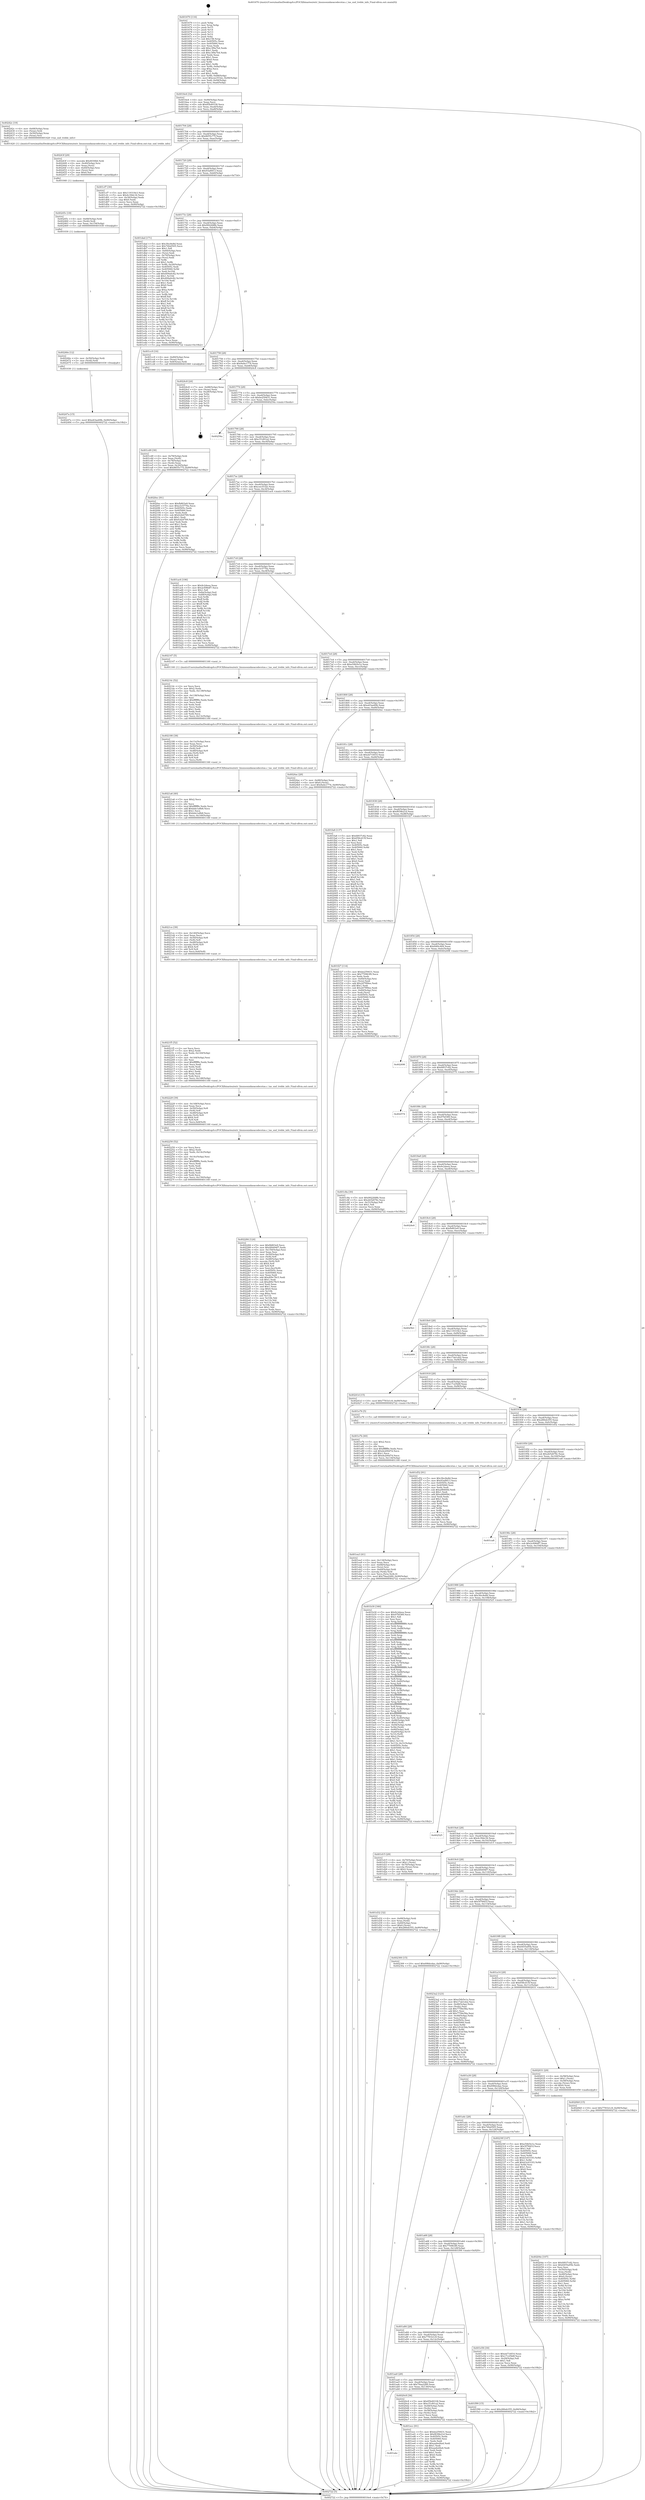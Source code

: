 digraph "0x401670" {
  label = "0x401670 (/mnt/c/Users/mathe/Desktop/tcc/POCII/binaries/extr_linuxsoundaoacodecstas.c_tas_snd_treble_info_Final-ollvm.out::main(0))"
  labelloc = "t"
  node[shape=record]

  Entry [label="",width=0.3,height=0.3,shape=circle,fillcolor=black,style=filled]
  "0x4016e4" [label="{
     0x4016e4 [32]\l
     | [instrs]\l
     &nbsp;&nbsp;0x4016e4 \<+6\>: mov -0x90(%rbp),%eax\l
     &nbsp;&nbsp;0x4016ea \<+2\>: mov %eax,%ecx\l
     &nbsp;&nbsp;0x4016ec \<+6\>: sub $0x85b49338,%ecx\l
     &nbsp;&nbsp;0x4016f2 \<+6\>: mov %eax,-0xa4(%rbp)\l
     &nbsp;&nbsp;0x4016f8 \<+6\>: mov %ecx,-0xa8(%rbp)\l
     &nbsp;&nbsp;0x4016fe \<+6\>: je 000000000040242c \<main+0xdbc\>\l
  }"]
  "0x40242c" [label="{
     0x40242c [19]\l
     | [instrs]\l
     &nbsp;&nbsp;0x40242c \<+4\>: mov -0x68(%rbp),%rax\l
     &nbsp;&nbsp;0x402430 \<+3\>: mov (%rax),%rdi\l
     &nbsp;&nbsp;0x402433 \<+4\>: mov -0x50(%rbp),%rax\l
     &nbsp;&nbsp;0x402437 \<+3\>: mov (%rax),%rsi\l
     &nbsp;&nbsp;0x40243a \<+5\>: call 0000000000401420 \<tas_snd_treble_info\>\l
     | [calls]\l
     &nbsp;&nbsp;0x401420 \{1\} (/mnt/c/Users/mathe/Desktop/tcc/POCII/binaries/extr_linuxsoundaoacodecstas.c_tas_snd_treble_info_Final-ollvm.out::tas_snd_treble_info)\l
  }"]
  "0x401704" [label="{
     0x401704 [28]\l
     | [instrs]\l
     &nbsp;&nbsp;0x401704 \<+5\>: jmp 0000000000401709 \<main+0x99\>\l
     &nbsp;&nbsp;0x401709 \<+6\>: mov -0xa4(%rbp),%eax\l
     &nbsp;&nbsp;0x40170f \<+5\>: sub $0x8655c77f,%eax\l
     &nbsp;&nbsp;0x401714 \<+6\>: mov %eax,-0xac(%rbp)\l
     &nbsp;&nbsp;0x40171a \<+6\>: je 0000000000401cf7 \<main+0x687\>\l
  }"]
  Exit [label="",width=0.3,height=0.3,shape=circle,fillcolor=black,style=filled,peripheries=2]
  "0x401cf7" [label="{
     0x401cf7 [30]\l
     | [instrs]\l
     &nbsp;&nbsp;0x401cf7 \<+5\>: mov $0x119319e3,%eax\l
     &nbsp;&nbsp;0x401cfc \<+5\>: mov $0x4c39dc34,%ecx\l
     &nbsp;&nbsp;0x401d01 \<+3\>: mov -0x30(%rbp),%edx\l
     &nbsp;&nbsp;0x401d04 \<+3\>: cmp $0x0,%edx\l
     &nbsp;&nbsp;0x401d07 \<+3\>: cmove %ecx,%eax\l
     &nbsp;&nbsp;0x401d0a \<+6\>: mov %eax,-0x90(%rbp)\l
     &nbsp;&nbsp;0x401d10 \<+5\>: jmp 0000000000402722 \<main+0x10b2\>\l
  }"]
  "0x401720" [label="{
     0x401720 [28]\l
     | [instrs]\l
     &nbsp;&nbsp;0x401720 \<+5\>: jmp 0000000000401725 \<main+0xb5\>\l
     &nbsp;&nbsp;0x401725 \<+6\>: mov -0xa4(%rbp),%eax\l
     &nbsp;&nbsp;0x40172b \<+5\>: sub $0x93af0f13,%eax\l
     &nbsp;&nbsp;0x401730 \<+6\>: mov %eax,-0xb0(%rbp)\l
     &nbsp;&nbsp;0x401736 \<+6\>: je 0000000000401dad \<main+0x73d\>\l
  }"]
  "0x40247a" [label="{
     0x40247a [15]\l
     | [instrs]\l
     &nbsp;&nbsp;0x40247a \<+10\>: movl $0xe63ae69b,-0x90(%rbp)\l
     &nbsp;&nbsp;0x402484 \<+5\>: jmp 0000000000402722 \<main+0x10b2\>\l
  }"]
  "0x401dad" [label="{
     0x401dad [171]\l
     | [instrs]\l
     &nbsp;&nbsp;0x401dad \<+5\>: mov $0x3fec8e8d,%eax\l
     &nbsp;&nbsp;0x401db2 \<+5\>: mov $0x74fa0505,%ecx\l
     &nbsp;&nbsp;0x401db7 \<+2\>: mov $0x1,%dl\l
     &nbsp;&nbsp;0x401db9 \<+4\>: mov -0x60(%rbp),%rsi\l
     &nbsp;&nbsp;0x401dbd \<+2\>: mov (%rsi),%edi\l
     &nbsp;&nbsp;0x401dbf \<+4\>: mov -0x70(%rbp),%rsi\l
     &nbsp;&nbsp;0x401dc3 \<+2\>: cmp (%rsi),%edi\l
     &nbsp;&nbsp;0x401dc5 \<+4\>: setl %r8b\l
     &nbsp;&nbsp;0x401dc9 \<+4\>: and $0x1,%r8b\l
     &nbsp;&nbsp;0x401dcd \<+4\>: mov %r8b,-0x29(%rbp)\l
     &nbsp;&nbsp;0x401dd1 \<+7\>: mov 0x40505c,%edi\l
     &nbsp;&nbsp;0x401dd8 \<+8\>: mov 0x405060,%r9d\l
     &nbsp;&nbsp;0x401de0 \<+3\>: mov %edi,%r10d\l
     &nbsp;&nbsp;0x401de3 \<+7\>: add $0x409a0c82,%r10d\l
     &nbsp;&nbsp;0x401dea \<+4\>: sub $0x1,%r10d\l
     &nbsp;&nbsp;0x401dee \<+7\>: sub $0x409a0c82,%r10d\l
     &nbsp;&nbsp;0x401df5 \<+4\>: imul %r10d,%edi\l
     &nbsp;&nbsp;0x401df9 \<+3\>: and $0x1,%edi\l
     &nbsp;&nbsp;0x401dfc \<+3\>: cmp $0x0,%edi\l
     &nbsp;&nbsp;0x401dff \<+4\>: sete %r8b\l
     &nbsp;&nbsp;0x401e03 \<+4\>: cmp $0xa,%r9d\l
     &nbsp;&nbsp;0x401e07 \<+4\>: setl %r11b\l
     &nbsp;&nbsp;0x401e0b \<+3\>: mov %r8b,%bl\l
     &nbsp;&nbsp;0x401e0e \<+3\>: xor $0xff,%bl\l
     &nbsp;&nbsp;0x401e11 \<+3\>: mov %r11b,%r14b\l
     &nbsp;&nbsp;0x401e14 \<+4\>: xor $0xff,%r14b\l
     &nbsp;&nbsp;0x401e18 \<+3\>: xor $0x1,%dl\l
     &nbsp;&nbsp;0x401e1b \<+3\>: mov %bl,%r15b\l
     &nbsp;&nbsp;0x401e1e \<+4\>: and $0xff,%r15b\l
     &nbsp;&nbsp;0x401e22 \<+3\>: and %dl,%r8b\l
     &nbsp;&nbsp;0x401e25 \<+3\>: mov %r14b,%r12b\l
     &nbsp;&nbsp;0x401e28 \<+4\>: and $0xff,%r12b\l
     &nbsp;&nbsp;0x401e2c \<+3\>: and %dl,%r11b\l
     &nbsp;&nbsp;0x401e2f \<+3\>: or %r8b,%r15b\l
     &nbsp;&nbsp;0x401e32 \<+3\>: or %r11b,%r12b\l
     &nbsp;&nbsp;0x401e35 \<+3\>: xor %r12b,%r15b\l
     &nbsp;&nbsp;0x401e38 \<+3\>: or %r14b,%bl\l
     &nbsp;&nbsp;0x401e3b \<+3\>: xor $0xff,%bl\l
     &nbsp;&nbsp;0x401e3e \<+3\>: or $0x1,%dl\l
     &nbsp;&nbsp;0x401e41 \<+2\>: and %dl,%bl\l
     &nbsp;&nbsp;0x401e43 \<+3\>: or %bl,%r15b\l
     &nbsp;&nbsp;0x401e46 \<+4\>: test $0x1,%r15b\l
     &nbsp;&nbsp;0x401e4a \<+3\>: cmovne %ecx,%eax\l
     &nbsp;&nbsp;0x401e4d \<+6\>: mov %eax,-0x90(%rbp)\l
     &nbsp;&nbsp;0x401e53 \<+5\>: jmp 0000000000402722 \<main+0x10b2\>\l
  }"]
  "0x40173c" [label="{
     0x40173c [28]\l
     | [instrs]\l
     &nbsp;&nbsp;0x40173c \<+5\>: jmp 0000000000401741 \<main+0xd1\>\l
     &nbsp;&nbsp;0x401741 \<+6\>: mov -0xa4(%rbp),%eax\l
     &nbsp;&nbsp;0x401747 \<+5\>: sub $0x9922fd8b,%eax\l
     &nbsp;&nbsp;0x40174c \<+6\>: mov %eax,-0xb4(%rbp)\l
     &nbsp;&nbsp;0x401752 \<+6\>: je 0000000000401cc9 \<main+0x659\>\l
  }"]
  "0x40246e" [label="{
     0x40246e [12]\l
     | [instrs]\l
     &nbsp;&nbsp;0x40246e \<+4\>: mov -0x50(%rbp),%rdi\l
     &nbsp;&nbsp;0x402472 \<+3\>: mov (%rdi),%rdi\l
     &nbsp;&nbsp;0x402475 \<+5\>: call 0000000000401030 \<free@plt\>\l
     | [calls]\l
     &nbsp;&nbsp;0x401030 \{1\} (unknown)\l
  }"]
  "0x401cc9" [label="{
     0x401cc9 [16]\l
     | [instrs]\l
     &nbsp;&nbsp;0x401cc9 \<+4\>: mov -0x80(%rbp),%rax\l
     &nbsp;&nbsp;0x401ccd \<+3\>: mov (%rax),%rax\l
     &nbsp;&nbsp;0x401cd0 \<+4\>: mov 0x8(%rax),%rdi\l
     &nbsp;&nbsp;0x401cd4 \<+5\>: call 0000000000401060 \<atoi@plt\>\l
     | [calls]\l
     &nbsp;&nbsp;0x401060 \{1\} (unknown)\l
  }"]
  "0x401758" [label="{
     0x401758 [28]\l
     | [instrs]\l
     &nbsp;&nbsp;0x401758 \<+5\>: jmp 000000000040175d \<main+0xed\>\l
     &nbsp;&nbsp;0x40175d \<+6\>: mov -0xa4(%rbp),%eax\l
     &nbsp;&nbsp;0x401763 \<+5\>: sub $0x9a4e1774,%eax\l
     &nbsp;&nbsp;0x401768 \<+6\>: mov %eax,-0xb8(%rbp)\l
     &nbsp;&nbsp;0x40176e \<+6\>: je 00000000004024c8 \<main+0xe58\>\l
  }"]
  "0x40245c" [label="{
     0x40245c [18]\l
     | [instrs]\l
     &nbsp;&nbsp;0x40245c \<+4\>: mov -0x68(%rbp),%rdi\l
     &nbsp;&nbsp;0x402460 \<+3\>: mov (%rdi),%rdi\l
     &nbsp;&nbsp;0x402463 \<+6\>: mov %eax,-0x154(%rbp)\l
     &nbsp;&nbsp;0x402469 \<+5\>: call 0000000000401030 \<free@plt\>\l
     | [calls]\l
     &nbsp;&nbsp;0x401030 \{1\} (unknown)\l
  }"]
  "0x4024c8" [label="{
     0x4024c8 [24]\l
     | [instrs]\l
     &nbsp;&nbsp;0x4024c8 \<+7\>: mov -0x88(%rbp),%rax\l
     &nbsp;&nbsp;0x4024cf \<+2\>: mov (%rax),%eax\l
     &nbsp;&nbsp;0x4024d1 \<+4\>: lea -0x28(%rbp),%rsp\l
     &nbsp;&nbsp;0x4024d5 \<+1\>: pop %rbx\l
     &nbsp;&nbsp;0x4024d6 \<+2\>: pop %r12\l
     &nbsp;&nbsp;0x4024d8 \<+2\>: pop %r13\l
     &nbsp;&nbsp;0x4024da \<+2\>: pop %r14\l
     &nbsp;&nbsp;0x4024dc \<+2\>: pop %r15\l
     &nbsp;&nbsp;0x4024de \<+1\>: pop %rbp\l
     &nbsp;&nbsp;0x4024df \<+1\>: ret\l
  }"]
  "0x401774" [label="{
     0x401774 [28]\l
     | [instrs]\l
     &nbsp;&nbsp;0x401774 \<+5\>: jmp 0000000000401779 \<main+0x109\>\l
     &nbsp;&nbsp;0x401779 \<+6\>: mov -0xa4(%rbp),%eax\l
     &nbsp;&nbsp;0x40177f \<+5\>: sub $0xbe259431,%eax\l
     &nbsp;&nbsp;0x401784 \<+6\>: mov %eax,-0xbc(%rbp)\l
     &nbsp;&nbsp;0x40178a \<+6\>: je 000000000040254a \<main+0xeda\>\l
  }"]
  "0x40243f" [label="{
     0x40243f [29]\l
     | [instrs]\l
     &nbsp;&nbsp;0x40243f \<+10\>: movabs $0x4030b6,%rdi\l
     &nbsp;&nbsp;0x402449 \<+4\>: mov -0x40(%rbp),%rsi\l
     &nbsp;&nbsp;0x40244d \<+2\>: mov %eax,(%rsi)\l
     &nbsp;&nbsp;0x40244f \<+4\>: mov -0x40(%rbp),%rsi\l
     &nbsp;&nbsp;0x402453 \<+2\>: mov (%rsi),%esi\l
     &nbsp;&nbsp;0x402455 \<+2\>: mov $0x0,%al\l
     &nbsp;&nbsp;0x402457 \<+5\>: call 0000000000401040 \<printf@plt\>\l
     | [calls]\l
     &nbsp;&nbsp;0x401040 \{1\} (unknown)\l
  }"]
  "0x40254a" [label="{
     0x40254a\l
  }", style=dashed]
  "0x401790" [label="{
     0x401790 [28]\l
     | [instrs]\l
     &nbsp;&nbsp;0x401790 \<+5\>: jmp 0000000000401795 \<main+0x125\>\l
     &nbsp;&nbsp;0x401795 \<+6\>: mov -0xa4(%rbp),%eax\l
     &nbsp;&nbsp;0x40179b \<+5\>: sub $0xc51d91a2,%eax\l
     &nbsp;&nbsp;0x4017a0 \<+6\>: mov %eax,-0xc0(%rbp)\l
     &nbsp;&nbsp;0x4017a6 \<+6\>: je 00000000004020ec \<main+0xa7c\>\l
  }"]
  "0x402284" [label="{
     0x402284 [124]\l
     | [instrs]\l
     &nbsp;&nbsp;0x402284 \<+5\>: mov $0xfb803e9,%ecx\l
     &nbsp;&nbsp;0x402289 \<+5\>: mov $0x4f4494f7,%edx\l
     &nbsp;&nbsp;0x40228e \<+6\>: mov -0x150(%rbp),%esi\l
     &nbsp;&nbsp;0x402294 \<+3\>: imul %eax,%esi\l
     &nbsp;&nbsp;0x402297 \<+4\>: mov -0x50(%rbp),%r8\l
     &nbsp;&nbsp;0x40229b \<+3\>: mov (%r8),%r8\l
     &nbsp;&nbsp;0x40229e \<+4\>: mov -0x48(%rbp),%r9\l
     &nbsp;&nbsp;0x4022a2 \<+3\>: movslq (%r9),%r9\l
     &nbsp;&nbsp;0x4022a5 \<+4\>: shl $0x4,%r9\l
     &nbsp;&nbsp;0x4022a9 \<+3\>: add %r9,%r8\l
     &nbsp;&nbsp;0x4022ac \<+4\>: mov %esi,0xc(%r8)\l
     &nbsp;&nbsp;0x4022b0 \<+7\>: mov 0x40505c,%eax\l
     &nbsp;&nbsp;0x4022b7 \<+7\>: mov 0x405060,%esi\l
     &nbsp;&nbsp;0x4022be \<+2\>: mov %eax,%edi\l
     &nbsp;&nbsp;0x4022c0 \<+6\>: add $0xd09c78c5,%edi\l
     &nbsp;&nbsp;0x4022c6 \<+3\>: sub $0x1,%edi\l
     &nbsp;&nbsp;0x4022c9 \<+6\>: sub $0xd09c78c5,%edi\l
     &nbsp;&nbsp;0x4022cf \<+3\>: imul %edi,%eax\l
     &nbsp;&nbsp;0x4022d2 \<+3\>: and $0x1,%eax\l
     &nbsp;&nbsp;0x4022d5 \<+3\>: cmp $0x0,%eax\l
     &nbsp;&nbsp;0x4022d8 \<+4\>: sete %r10b\l
     &nbsp;&nbsp;0x4022dc \<+3\>: cmp $0xa,%esi\l
     &nbsp;&nbsp;0x4022df \<+4\>: setl %r11b\l
     &nbsp;&nbsp;0x4022e3 \<+3\>: mov %r10b,%bl\l
     &nbsp;&nbsp;0x4022e6 \<+3\>: and %r11b,%bl\l
     &nbsp;&nbsp;0x4022e9 \<+3\>: xor %r11b,%r10b\l
     &nbsp;&nbsp;0x4022ec \<+3\>: or %r10b,%bl\l
     &nbsp;&nbsp;0x4022ef \<+3\>: test $0x1,%bl\l
     &nbsp;&nbsp;0x4022f2 \<+3\>: cmovne %edx,%ecx\l
     &nbsp;&nbsp;0x4022f5 \<+6\>: mov %ecx,-0x90(%rbp)\l
     &nbsp;&nbsp;0x4022fb \<+5\>: jmp 0000000000402722 \<main+0x10b2\>\l
  }"]
  "0x4020ec" [label="{
     0x4020ec [91]\l
     | [instrs]\l
     &nbsp;&nbsp;0x4020ec \<+5\>: mov $0xfb803e9,%eax\l
     &nbsp;&nbsp;0x4020f1 \<+5\>: mov $0xe3c5770a,%ecx\l
     &nbsp;&nbsp;0x4020f6 \<+7\>: mov 0x40505c,%edx\l
     &nbsp;&nbsp;0x4020fd \<+7\>: mov 0x405060,%esi\l
     &nbsp;&nbsp;0x402104 \<+2\>: mov %edx,%edi\l
     &nbsp;&nbsp;0x402106 \<+6\>: sub $0xfcd24769,%edi\l
     &nbsp;&nbsp;0x40210c \<+3\>: sub $0x1,%edi\l
     &nbsp;&nbsp;0x40210f \<+6\>: add $0xfcd24769,%edi\l
     &nbsp;&nbsp;0x402115 \<+3\>: imul %edi,%edx\l
     &nbsp;&nbsp;0x402118 \<+3\>: and $0x1,%edx\l
     &nbsp;&nbsp;0x40211b \<+3\>: cmp $0x0,%edx\l
     &nbsp;&nbsp;0x40211e \<+4\>: sete %r8b\l
     &nbsp;&nbsp;0x402122 \<+3\>: cmp $0xa,%esi\l
     &nbsp;&nbsp;0x402125 \<+4\>: setl %r9b\l
     &nbsp;&nbsp;0x402129 \<+3\>: mov %r8b,%r10b\l
     &nbsp;&nbsp;0x40212c \<+3\>: and %r9b,%r10b\l
     &nbsp;&nbsp;0x40212f \<+3\>: xor %r9b,%r8b\l
     &nbsp;&nbsp;0x402132 \<+3\>: or %r8b,%r10b\l
     &nbsp;&nbsp;0x402135 \<+4\>: test $0x1,%r10b\l
     &nbsp;&nbsp;0x402139 \<+3\>: cmovne %ecx,%eax\l
     &nbsp;&nbsp;0x40213c \<+6\>: mov %eax,-0x90(%rbp)\l
     &nbsp;&nbsp;0x402142 \<+5\>: jmp 0000000000402722 \<main+0x10b2\>\l
  }"]
  "0x4017ac" [label="{
     0x4017ac [28]\l
     | [instrs]\l
     &nbsp;&nbsp;0x4017ac \<+5\>: jmp 00000000004017b1 \<main+0x141\>\l
     &nbsp;&nbsp;0x4017b1 \<+6\>: mov -0xa4(%rbp),%eax\l
     &nbsp;&nbsp;0x4017b7 \<+5\>: sub $0xcee3532e,%eax\l
     &nbsp;&nbsp;0x4017bc \<+6\>: mov %eax,-0xc4(%rbp)\l
     &nbsp;&nbsp;0x4017c2 \<+6\>: je 0000000000401ac6 \<main+0x456\>\l
  }"]
  "0x402250" [label="{
     0x402250 [52]\l
     | [instrs]\l
     &nbsp;&nbsp;0x402250 \<+2\>: xor %ecx,%ecx\l
     &nbsp;&nbsp;0x402252 \<+5\>: mov $0x2,%edx\l
     &nbsp;&nbsp;0x402257 \<+6\>: mov %edx,-0x14c(%rbp)\l
     &nbsp;&nbsp;0x40225d \<+1\>: cltd\l
     &nbsp;&nbsp;0x40225e \<+6\>: mov -0x14c(%rbp),%esi\l
     &nbsp;&nbsp;0x402264 \<+2\>: idiv %esi\l
     &nbsp;&nbsp;0x402266 \<+6\>: imul $0xfffffffe,%edx,%edx\l
     &nbsp;&nbsp;0x40226c \<+2\>: mov %ecx,%edi\l
     &nbsp;&nbsp;0x40226e \<+2\>: sub %edx,%edi\l
     &nbsp;&nbsp;0x402270 \<+2\>: mov %ecx,%edx\l
     &nbsp;&nbsp;0x402272 \<+3\>: sub $0x1,%edx\l
     &nbsp;&nbsp;0x402275 \<+2\>: add %edx,%edi\l
     &nbsp;&nbsp;0x402277 \<+2\>: sub %edi,%ecx\l
     &nbsp;&nbsp;0x402279 \<+6\>: mov %ecx,-0x150(%rbp)\l
     &nbsp;&nbsp;0x40227f \<+5\>: call 0000000000401160 \<next_i\>\l
     | [calls]\l
     &nbsp;&nbsp;0x401160 \{1\} (/mnt/c/Users/mathe/Desktop/tcc/POCII/binaries/extr_linuxsoundaoacodecstas.c_tas_snd_treble_info_Final-ollvm.out::next_i)\l
  }"]
  "0x401ac6" [label="{
     0x401ac6 [106]\l
     | [instrs]\l
     &nbsp;&nbsp;0x401ac6 \<+5\>: mov $0x9c2deea,%eax\l
     &nbsp;&nbsp;0x401acb \<+5\>: mov $0x2c696df7,%ecx\l
     &nbsp;&nbsp;0x401ad0 \<+2\>: mov $0x1,%dl\l
     &nbsp;&nbsp;0x401ad2 \<+7\>: mov -0x8a(%rbp),%sil\l
     &nbsp;&nbsp;0x401ad9 \<+7\>: mov -0x89(%rbp),%dil\l
     &nbsp;&nbsp;0x401ae0 \<+3\>: mov %sil,%r8b\l
     &nbsp;&nbsp;0x401ae3 \<+4\>: xor $0xff,%r8b\l
     &nbsp;&nbsp;0x401ae7 \<+3\>: mov %dil,%r9b\l
     &nbsp;&nbsp;0x401aea \<+4\>: xor $0xff,%r9b\l
     &nbsp;&nbsp;0x401aee \<+3\>: xor $0x1,%dl\l
     &nbsp;&nbsp;0x401af1 \<+3\>: mov %r8b,%r10b\l
     &nbsp;&nbsp;0x401af4 \<+4\>: and $0xff,%r10b\l
     &nbsp;&nbsp;0x401af8 \<+3\>: and %dl,%sil\l
     &nbsp;&nbsp;0x401afb \<+3\>: mov %r9b,%r11b\l
     &nbsp;&nbsp;0x401afe \<+4\>: and $0xff,%r11b\l
     &nbsp;&nbsp;0x401b02 \<+3\>: and %dl,%dil\l
     &nbsp;&nbsp;0x401b05 \<+3\>: or %sil,%r10b\l
     &nbsp;&nbsp;0x401b08 \<+3\>: or %dil,%r11b\l
     &nbsp;&nbsp;0x401b0b \<+3\>: xor %r11b,%r10b\l
     &nbsp;&nbsp;0x401b0e \<+3\>: or %r9b,%r8b\l
     &nbsp;&nbsp;0x401b11 \<+4\>: xor $0xff,%r8b\l
     &nbsp;&nbsp;0x401b15 \<+3\>: or $0x1,%dl\l
     &nbsp;&nbsp;0x401b18 \<+3\>: and %dl,%r8b\l
     &nbsp;&nbsp;0x401b1b \<+3\>: or %r8b,%r10b\l
     &nbsp;&nbsp;0x401b1e \<+4\>: test $0x1,%r10b\l
     &nbsp;&nbsp;0x401b22 \<+3\>: cmovne %ecx,%eax\l
     &nbsp;&nbsp;0x401b25 \<+6\>: mov %eax,-0x90(%rbp)\l
     &nbsp;&nbsp;0x401b2b \<+5\>: jmp 0000000000402722 \<main+0x10b2\>\l
  }"]
  "0x4017c8" [label="{
     0x4017c8 [28]\l
     | [instrs]\l
     &nbsp;&nbsp;0x4017c8 \<+5\>: jmp 00000000004017cd \<main+0x15d\>\l
     &nbsp;&nbsp;0x4017cd \<+6\>: mov -0xa4(%rbp),%eax\l
     &nbsp;&nbsp;0x4017d3 \<+5\>: sub $0xe3c5770a,%eax\l
     &nbsp;&nbsp;0x4017d8 \<+6\>: mov %eax,-0xc8(%rbp)\l
     &nbsp;&nbsp;0x4017de \<+6\>: je 0000000000402147 \<main+0xad7\>\l
  }"]
  "0x402722" [label="{
     0x402722 [5]\l
     | [instrs]\l
     &nbsp;&nbsp;0x402722 \<+5\>: jmp 00000000004016e4 \<main+0x74\>\l
  }"]
  "0x401670" [label="{
     0x401670 [116]\l
     | [instrs]\l
     &nbsp;&nbsp;0x401670 \<+1\>: push %rbp\l
     &nbsp;&nbsp;0x401671 \<+3\>: mov %rsp,%rbp\l
     &nbsp;&nbsp;0x401674 \<+2\>: push %r15\l
     &nbsp;&nbsp;0x401676 \<+2\>: push %r14\l
     &nbsp;&nbsp;0x401678 \<+2\>: push %r13\l
     &nbsp;&nbsp;0x40167a \<+2\>: push %r12\l
     &nbsp;&nbsp;0x40167c \<+1\>: push %rbx\l
     &nbsp;&nbsp;0x40167d \<+7\>: sub $0x158,%rsp\l
     &nbsp;&nbsp;0x401684 \<+7\>: mov 0x40505c,%eax\l
     &nbsp;&nbsp;0x40168b \<+7\>: mov 0x405060,%ecx\l
     &nbsp;&nbsp;0x401692 \<+2\>: mov %eax,%edx\l
     &nbsp;&nbsp;0x401694 \<+6\>: add $0xc3f9a7b4,%edx\l
     &nbsp;&nbsp;0x40169a \<+3\>: sub $0x1,%edx\l
     &nbsp;&nbsp;0x40169d \<+6\>: sub $0xc3f9a7b4,%edx\l
     &nbsp;&nbsp;0x4016a3 \<+3\>: imul %edx,%eax\l
     &nbsp;&nbsp;0x4016a6 \<+3\>: and $0x1,%eax\l
     &nbsp;&nbsp;0x4016a9 \<+3\>: cmp $0x0,%eax\l
     &nbsp;&nbsp;0x4016ac \<+4\>: sete %r8b\l
     &nbsp;&nbsp;0x4016b0 \<+4\>: and $0x1,%r8b\l
     &nbsp;&nbsp;0x4016b4 \<+7\>: mov %r8b,-0x8a(%rbp)\l
     &nbsp;&nbsp;0x4016bb \<+3\>: cmp $0xa,%ecx\l
     &nbsp;&nbsp;0x4016be \<+4\>: setl %r8b\l
     &nbsp;&nbsp;0x4016c2 \<+4\>: and $0x1,%r8b\l
     &nbsp;&nbsp;0x4016c6 \<+7\>: mov %r8b,-0x89(%rbp)\l
     &nbsp;&nbsp;0x4016cd \<+10\>: movl $0xcee3532e,-0x90(%rbp)\l
     &nbsp;&nbsp;0x4016d7 \<+6\>: mov %edi,-0x94(%rbp)\l
     &nbsp;&nbsp;0x4016dd \<+7\>: mov %rsi,-0xa0(%rbp)\l
  }"]
  "0x402229" [label="{
     0x402229 [39]\l
     | [instrs]\l
     &nbsp;&nbsp;0x402229 \<+6\>: mov -0x148(%rbp),%ecx\l
     &nbsp;&nbsp;0x40222f \<+3\>: imul %eax,%ecx\l
     &nbsp;&nbsp;0x402232 \<+4\>: mov -0x50(%rbp),%r8\l
     &nbsp;&nbsp;0x402236 \<+3\>: mov (%r8),%r8\l
     &nbsp;&nbsp;0x402239 \<+4\>: mov -0x48(%rbp),%r9\l
     &nbsp;&nbsp;0x40223d \<+3\>: movslq (%r9),%r9\l
     &nbsp;&nbsp;0x402240 \<+4\>: shl $0x4,%r9\l
     &nbsp;&nbsp;0x402244 \<+3\>: add %r9,%r8\l
     &nbsp;&nbsp;0x402247 \<+4\>: mov %ecx,0x8(%r8)\l
     &nbsp;&nbsp;0x40224b \<+5\>: call 0000000000401160 \<next_i\>\l
     | [calls]\l
     &nbsp;&nbsp;0x401160 \{1\} (/mnt/c/Users/mathe/Desktop/tcc/POCII/binaries/extr_linuxsoundaoacodecstas.c_tas_snd_treble_info_Final-ollvm.out::next_i)\l
  }"]
  "0x402147" [label="{
     0x402147 [5]\l
     | [instrs]\l
     &nbsp;&nbsp;0x402147 \<+5\>: call 0000000000401160 \<next_i\>\l
     | [calls]\l
     &nbsp;&nbsp;0x401160 \{1\} (/mnt/c/Users/mathe/Desktop/tcc/POCII/binaries/extr_linuxsoundaoacodecstas.c_tas_snd_treble_info_Final-ollvm.out::next_i)\l
  }"]
  "0x4017e4" [label="{
     0x4017e4 [28]\l
     | [instrs]\l
     &nbsp;&nbsp;0x4017e4 \<+5\>: jmp 00000000004017e9 \<main+0x179\>\l
     &nbsp;&nbsp;0x4017e9 \<+6\>: mov -0xa4(%rbp),%eax\l
     &nbsp;&nbsp;0x4017ef \<+5\>: sub $0xe54b5e1e,%eax\l
     &nbsp;&nbsp;0x4017f4 \<+6\>: mov %eax,-0xcc(%rbp)\l
     &nbsp;&nbsp;0x4017fa \<+6\>: je 00000000004026fd \<main+0x108d\>\l
  }"]
  "0x4021f5" [label="{
     0x4021f5 [52]\l
     | [instrs]\l
     &nbsp;&nbsp;0x4021f5 \<+2\>: xor %ecx,%ecx\l
     &nbsp;&nbsp;0x4021f7 \<+5\>: mov $0x2,%edx\l
     &nbsp;&nbsp;0x4021fc \<+6\>: mov %edx,-0x144(%rbp)\l
     &nbsp;&nbsp;0x402202 \<+1\>: cltd\l
     &nbsp;&nbsp;0x402203 \<+6\>: mov -0x144(%rbp),%esi\l
     &nbsp;&nbsp;0x402209 \<+2\>: idiv %esi\l
     &nbsp;&nbsp;0x40220b \<+6\>: imul $0xfffffffe,%edx,%edx\l
     &nbsp;&nbsp;0x402211 \<+2\>: mov %ecx,%edi\l
     &nbsp;&nbsp;0x402213 \<+2\>: sub %edx,%edi\l
     &nbsp;&nbsp;0x402215 \<+2\>: mov %ecx,%edx\l
     &nbsp;&nbsp;0x402217 \<+3\>: sub $0x1,%edx\l
     &nbsp;&nbsp;0x40221a \<+2\>: add %edx,%edi\l
     &nbsp;&nbsp;0x40221c \<+2\>: sub %edi,%ecx\l
     &nbsp;&nbsp;0x40221e \<+6\>: mov %ecx,-0x148(%rbp)\l
     &nbsp;&nbsp;0x402224 \<+5\>: call 0000000000401160 \<next_i\>\l
     | [calls]\l
     &nbsp;&nbsp;0x401160 \{1\} (/mnt/c/Users/mathe/Desktop/tcc/POCII/binaries/extr_linuxsoundaoacodecstas.c_tas_snd_treble_info_Final-ollvm.out::next_i)\l
  }"]
  "0x4026fd" [label="{
     0x4026fd\l
  }", style=dashed]
  "0x401800" [label="{
     0x401800 [28]\l
     | [instrs]\l
     &nbsp;&nbsp;0x401800 \<+5\>: jmp 0000000000401805 \<main+0x195\>\l
     &nbsp;&nbsp;0x401805 \<+6\>: mov -0xa4(%rbp),%eax\l
     &nbsp;&nbsp;0x40180b \<+5\>: sub $0xe63ae69b,%eax\l
     &nbsp;&nbsp;0x401810 \<+6\>: mov %eax,-0xd0(%rbp)\l
     &nbsp;&nbsp;0x401816 \<+6\>: je 00000000004024ac \<main+0xe3c\>\l
  }"]
  "0x4021ce" [label="{
     0x4021ce [39]\l
     | [instrs]\l
     &nbsp;&nbsp;0x4021ce \<+6\>: mov -0x140(%rbp),%ecx\l
     &nbsp;&nbsp;0x4021d4 \<+3\>: imul %eax,%ecx\l
     &nbsp;&nbsp;0x4021d7 \<+4\>: mov -0x50(%rbp),%r8\l
     &nbsp;&nbsp;0x4021db \<+3\>: mov (%r8),%r8\l
     &nbsp;&nbsp;0x4021de \<+4\>: mov -0x48(%rbp),%r9\l
     &nbsp;&nbsp;0x4021e2 \<+3\>: movslq (%r9),%r9\l
     &nbsp;&nbsp;0x4021e5 \<+4\>: shl $0x4,%r9\l
     &nbsp;&nbsp;0x4021e9 \<+3\>: add %r9,%r8\l
     &nbsp;&nbsp;0x4021ec \<+4\>: mov %ecx,0x4(%r8)\l
     &nbsp;&nbsp;0x4021f0 \<+5\>: call 0000000000401160 \<next_i\>\l
     | [calls]\l
     &nbsp;&nbsp;0x401160 \{1\} (/mnt/c/Users/mathe/Desktop/tcc/POCII/binaries/extr_linuxsoundaoacodecstas.c_tas_snd_treble_info_Final-ollvm.out::next_i)\l
  }"]
  "0x4024ac" [label="{
     0x4024ac [28]\l
     | [instrs]\l
     &nbsp;&nbsp;0x4024ac \<+7\>: mov -0x88(%rbp),%rax\l
     &nbsp;&nbsp;0x4024b3 \<+6\>: movl $0x0,(%rax)\l
     &nbsp;&nbsp;0x4024b9 \<+10\>: movl $0x9a4e1774,-0x90(%rbp)\l
     &nbsp;&nbsp;0x4024c3 \<+5\>: jmp 0000000000402722 \<main+0x10b2\>\l
  }"]
  "0x40181c" [label="{
     0x40181c [28]\l
     | [instrs]\l
     &nbsp;&nbsp;0x40181c \<+5\>: jmp 0000000000401821 \<main+0x1b1\>\l
     &nbsp;&nbsp;0x401821 \<+6\>: mov -0xa4(%rbp),%eax\l
     &nbsp;&nbsp;0x401827 \<+5\>: sub $0xeb716f10,%eax\l
     &nbsp;&nbsp;0x40182c \<+6\>: mov %eax,-0xd4(%rbp)\l
     &nbsp;&nbsp;0x401832 \<+6\>: je 0000000000401fa8 \<main+0x938\>\l
  }"]
  "0x4021a6" [label="{
     0x4021a6 [40]\l
     | [instrs]\l
     &nbsp;&nbsp;0x4021a6 \<+5\>: mov $0x2,%ecx\l
     &nbsp;&nbsp;0x4021ab \<+1\>: cltd\l
     &nbsp;&nbsp;0x4021ac \<+2\>: idiv %ecx\l
     &nbsp;&nbsp;0x4021ae \<+6\>: imul $0xfffffffe,%edx,%ecx\l
     &nbsp;&nbsp;0x4021b4 \<+6\>: add $0xbde1a8b8,%ecx\l
     &nbsp;&nbsp;0x4021ba \<+3\>: add $0x1,%ecx\l
     &nbsp;&nbsp;0x4021bd \<+6\>: sub $0xbde1a8b8,%ecx\l
     &nbsp;&nbsp;0x4021c3 \<+6\>: mov %ecx,-0x140(%rbp)\l
     &nbsp;&nbsp;0x4021c9 \<+5\>: call 0000000000401160 \<next_i\>\l
     | [calls]\l
     &nbsp;&nbsp;0x401160 \{1\} (/mnt/c/Users/mathe/Desktop/tcc/POCII/binaries/extr_linuxsoundaoacodecstas.c_tas_snd_treble_info_Final-ollvm.out::next_i)\l
  }"]
  "0x401fa8" [label="{
     0x401fa8 [137]\l
     | [instrs]\l
     &nbsp;&nbsp;0x401fa8 \<+5\>: mov $0xfd937c82,%eax\l
     &nbsp;&nbsp;0x401fad \<+5\>: mov $0x658cd15f,%ecx\l
     &nbsp;&nbsp;0x401fb2 \<+2\>: mov $0x1,%dl\l
     &nbsp;&nbsp;0x401fb4 \<+2\>: xor %esi,%esi\l
     &nbsp;&nbsp;0x401fb6 \<+7\>: mov 0x40505c,%edi\l
     &nbsp;&nbsp;0x401fbd \<+8\>: mov 0x405060,%r8d\l
     &nbsp;&nbsp;0x401fc5 \<+3\>: sub $0x1,%esi\l
     &nbsp;&nbsp;0x401fc8 \<+3\>: mov %edi,%r9d\l
     &nbsp;&nbsp;0x401fcb \<+3\>: add %esi,%r9d\l
     &nbsp;&nbsp;0x401fce \<+4\>: imul %r9d,%edi\l
     &nbsp;&nbsp;0x401fd2 \<+3\>: and $0x1,%edi\l
     &nbsp;&nbsp;0x401fd5 \<+3\>: cmp $0x0,%edi\l
     &nbsp;&nbsp;0x401fd8 \<+4\>: sete %r10b\l
     &nbsp;&nbsp;0x401fdc \<+4\>: cmp $0xa,%r8d\l
     &nbsp;&nbsp;0x401fe0 \<+4\>: setl %r11b\l
     &nbsp;&nbsp;0x401fe4 \<+3\>: mov %r10b,%bl\l
     &nbsp;&nbsp;0x401fe7 \<+3\>: xor $0xff,%bl\l
     &nbsp;&nbsp;0x401fea \<+3\>: mov %r11b,%r14b\l
     &nbsp;&nbsp;0x401fed \<+4\>: xor $0xff,%r14b\l
     &nbsp;&nbsp;0x401ff1 \<+3\>: xor $0x1,%dl\l
     &nbsp;&nbsp;0x401ff4 \<+3\>: mov %bl,%r15b\l
     &nbsp;&nbsp;0x401ff7 \<+4\>: and $0xff,%r15b\l
     &nbsp;&nbsp;0x401ffb \<+3\>: and %dl,%r10b\l
     &nbsp;&nbsp;0x401ffe \<+3\>: mov %r14b,%r12b\l
     &nbsp;&nbsp;0x402001 \<+4\>: and $0xff,%r12b\l
     &nbsp;&nbsp;0x402005 \<+3\>: and %dl,%r11b\l
     &nbsp;&nbsp;0x402008 \<+3\>: or %r10b,%r15b\l
     &nbsp;&nbsp;0x40200b \<+3\>: or %r11b,%r12b\l
     &nbsp;&nbsp;0x40200e \<+3\>: xor %r12b,%r15b\l
     &nbsp;&nbsp;0x402011 \<+3\>: or %r14b,%bl\l
     &nbsp;&nbsp;0x402014 \<+3\>: xor $0xff,%bl\l
     &nbsp;&nbsp;0x402017 \<+3\>: or $0x1,%dl\l
     &nbsp;&nbsp;0x40201a \<+2\>: and %dl,%bl\l
     &nbsp;&nbsp;0x40201c \<+3\>: or %bl,%r15b\l
     &nbsp;&nbsp;0x40201f \<+4\>: test $0x1,%r15b\l
     &nbsp;&nbsp;0x402023 \<+3\>: cmovne %ecx,%eax\l
     &nbsp;&nbsp;0x402026 \<+6\>: mov %eax,-0x90(%rbp)\l
     &nbsp;&nbsp;0x40202c \<+5\>: jmp 0000000000402722 \<main+0x10b2\>\l
  }"]
  "0x401838" [label="{
     0x401838 [28]\l
     | [instrs]\l
     &nbsp;&nbsp;0x401838 \<+5\>: jmp 000000000040183d \<main+0x1cd\>\l
     &nbsp;&nbsp;0x40183d \<+6\>: mov -0xa4(%rbp),%eax\l
     &nbsp;&nbsp;0x401843 \<+5\>: sub $0xf839b21d,%eax\l
     &nbsp;&nbsp;0x401848 \<+6\>: mov %eax,-0xd8(%rbp)\l
     &nbsp;&nbsp;0x40184e \<+6\>: je 0000000000401f27 \<main+0x8b7\>\l
  }"]
  "0x402180" [label="{
     0x402180 [38]\l
     | [instrs]\l
     &nbsp;&nbsp;0x402180 \<+6\>: mov -0x13c(%rbp),%ecx\l
     &nbsp;&nbsp;0x402186 \<+3\>: imul %eax,%ecx\l
     &nbsp;&nbsp;0x402189 \<+4\>: mov -0x50(%rbp),%r8\l
     &nbsp;&nbsp;0x40218d \<+3\>: mov (%r8),%r8\l
     &nbsp;&nbsp;0x402190 \<+4\>: mov -0x48(%rbp),%r9\l
     &nbsp;&nbsp;0x402194 \<+3\>: movslq (%r9),%r9\l
     &nbsp;&nbsp;0x402197 \<+4\>: shl $0x4,%r9\l
     &nbsp;&nbsp;0x40219b \<+3\>: add %r9,%r8\l
     &nbsp;&nbsp;0x40219e \<+3\>: mov %ecx,(%r8)\l
     &nbsp;&nbsp;0x4021a1 \<+5\>: call 0000000000401160 \<next_i\>\l
     | [calls]\l
     &nbsp;&nbsp;0x401160 \{1\} (/mnt/c/Users/mathe/Desktop/tcc/POCII/binaries/extr_linuxsoundaoacodecstas.c_tas_snd_treble_info_Final-ollvm.out::next_i)\l
  }"]
  "0x401f27" [label="{
     0x401f27 [114]\l
     | [instrs]\l
     &nbsp;&nbsp;0x401f27 \<+5\>: mov $0xbe259431,%eax\l
     &nbsp;&nbsp;0x401f2c \<+5\>: mov $0x770963f0,%ecx\l
     &nbsp;&nbsp;0x401f31 \<+2\>: xor %edx,%edx\l
     &nbsp;&nbsp;0x401f33 \<+4\>: mov -0x60(%rbp),%rsi\l
     &nbsp;&nbsp;0x401f37 \<+2\>: mov (%rsi),%edi\l
     &nbsp;&nbsp;0x401f39 \<+6\>: add $0x247f99ee,%edi\l
     &nbsp;&nbsp;0x401f3f \<+3\>: add $0x1,%edi\l
     &nbsp;&nbsp;0x401f42 \<+6\>: sub $0x247f99ee,%edi\l
     &nbsp;&nbsp;0x401f48 \<+4\>: mov -0x60(%rbp),%rsi\l
     &nbsp;&nbsp;0x401f4c \<+2\>: mov %edi,(%rsi)\l
     &nbsp;&nbsp;0x401f4e \<+7\>: mov 0x40505c,%edi\l
     &nbsp;&nbsp;0x401f55 \<+8\>: mov 0x405060,%r8d\l
     &nbsp;&nbsp;0x401f5d \<+3\>: sub $0x1,%edx\l
     &nbsp;&nbsp;0x401f60 \<+3\>: mov %edi,%r9d\l
     &nbsp;&nbsp;0x401f63 \<+3\>: add %edx,%r9d\l
     &nbsp;&nbsp;0x401f66 \<+4\>: imul %r9d,%edi\l
     &nbsp;&nbsp;0x401f6a \<+3\>: and $0x1,%edi\l
     &nbsp;&nbsp;0x401f6d \<+3\>: cmp $0x0,%edi\l
     &nbsp;&nbsp;0x401f70 \<+4\>: sete %r10b\l
     &nbsp;&nbsp;0x401f74 \<+4\>: cmp $0xa,%r8d\l
     &nbsp;&nbsp;0x401f78 \<+4\>: setl %r11b\l
     &nbsp;&nbsp;0x401f7c \<+3\>: mov %r10b,%bl\l
     &nbsp;&nbsp;0x401f7f \<+3\>: and %r11b,%bl\l
     &nbsp;&nbsp;0x401f82 \<+3\>: xor %r11b,%r10b\l
     &nbsp;&nbsp;0x401f85 \<+3\>: or %r10b,%bl\l
     &nbsp;&nbsp;0x401f88 \<+3\>: test $0x1,%bl\l
     &nbsp;&nbsp;0x401f8b \<+3\>: cmovne %ecx,%eax\l
     &nbsp;&nbsp;0x401f8e \<+6\>: mov %eax,-0x90(%rbp)\l
     &nbsp;&nbsp;0x401f94 \<+5\>: jmp 0000000000402722 \<main+0x10b2\>\l
  }"]
  "0x401854" [label="{
     0x401854 [28]\l
     | [instrs]\l
     &nbsp;&nbsp;0x401854 \<+5\>: jmp 0000000000401859 \<main+0x1e9\>\l
     &nbsp;&nbsp;0x401859 \<+6\>: mov -0xa4(%rbp),%eax\l
     &nbsp;&nbsp;0x40185f \<+5\>: sub $0xfd40c464,%eax\l
     &nbsp;&nbsp;0x401864 \<+6\>: mov %eax,-0xdc(%rbp)\l
     &nbsp;&nbsp;0x40186a \<+6\>: je 0000000000402498 \<main+0xe28\>\l
  }"]
  "0x40214c" [label="{
     0x40214c [52]\l
     | [instrs]\l
     &nbsp;&nbsp;0x40214c \<+2\>: xor %ecx,%ecx\l
     &nbsp;&nbsp;0x40214e \<+5\>: mov $0x2,%edx\l
     &nbsp;&nbsp;0x402153 \<+6\>: mov %edx,-0x138(%rbp)\l
     &nbsp;&nbsp;0x402159 \<+1\>: cltd\l
     &nbsp;&nbsp;0x40215a \<+6\>: mov -0x138(%rbp),%esi\l
     &nbsp;&nbsp;0x402160 \<+2\>: idiv %esi\l
     &nbsp;&nbsp;0x402162 \<+6\>: imul $0xfffffffe,%edx,%edx\l
     &nbsp;&nbsp;0x402168 \<+2\>: mov %ecx,%edi\l
     &nbsp;&nbsp;0x40216a \<+2\>: sub %edx,%edi\l
     &nbsp;&nbsp;0x40216c \<+2\>: mov %ecx,%edx\l
     &nbsp;&nbsp;0x40216e \<+3\>: sub $0x1,%edx\l
     &nbsp;&nbsp;0x402171 \<+2\>: add %edx,%edi\l
     &nbsp;&nbsp;0x402173 \<+2\>: sub %edi,%ecx\l
     &nbsp;&nbsp;0x402175 \<+6\>: mov %ecx,-0x13c(%rbp)\l
     &nbsp;&nbsp;0x40217b \<+5\>: call 0000000000401160 \<next_i\>\l
     | [calls]\l
     &nbsp;&nbsp;0x401160 \{1\} (/mnt/c/Users/mathe/Desktop/tcc/POCII/binaries/extr_linuxsoundaoacodecstas.c_tas_snd_treble_info_Final-ollvm.out::next_i)\l
  }"]
  "0x402498" [label="{
     0x402498\l
  }", style=dashed]
  "0x401870" [label="{
     0x401870 [28]\l
     | [instrs]\l
     &nbsp;&nbsp;0x401870 \<+5\>: jmp 0000000000401875 \<main+0x205\>\l
     &nbsp;&nbsp;0x401875 \<+6\>: mov -0xa4(%rbp),%eax\l
     &nbsp;&nbsp;0x40187b \<+5\>: sub $0xfd937c82,%eax\l
     &nbsp;&nbsp;0x401880 \<+6\>: mov %eax,-0xe0(%rbp)\l
     &nbsp;&nbsp;0x401886 \<+6\>: je 0000000000402574 \<main+0xf04\>\l
  }"]
  "0x40204e" [label="{
     0x40204e [107]\l
     | [instrs]\l
     &nbsp;&nbsp;0x40204e \<+5\>: mov $0xfd937c82,%ecx\l
     &nbsp;&nbsp;0x402053 \<+5\>: mov $0x6455a95b,%edx\l
     &nbsp;&nbsp;0x402058 \<+2\>: xor %esi,%esi\l
     &nbsp;&nbsp;0x40205a \<+4\>: mov -0x50(%rbp),%rdi\l
     &nbsp;&nbsp;0x40205e \<+3\>: mov %rax,(%rdi)\l
     &nbsp;&nbsp;0x402061 \<+4\>: mov -0x48(%rbp),%rax\l
     &nbsp;&nbsp;0x402065 \<+6\>: movl $0x0,(%rax)\l
     &nbsp;&nbsp;0x40206b \<+8\>: mov 0x40505c,%r8d\l
     &nbsp;&nbsp;0x402073 \<+8\>: mov 0x405060,%r9d\l
     &nbsp;&nbsp;0x40207b \<+3\>: sub $0x1,%esi\l
     &nbsp;&nbsp;0x40207e \<+3\>: mov %r8d,%r10d\l
     &nbsp;&nbsp;0x402081 \<+3\>: add %esi,%r10d\l
     &nbsp;&nbsp;0x402084 \<+4\>: imul %r10d,%r8d\l
     &nbsp;&nbsp;0x402088 \<+4\>: and $0x1,%r8d\l
     &nbsp;&nbsp;0x40208c \<+4\>: cmp $0x0,%r8d\l
     &nbsp;&nbsp;0x402090 \<+4\>: sete %r11b\l
     &nbsp;&nbsp;0x402094 \<+4\>: cmp $0xa,%r9d\l
     &nbsp;&nbsp;0x402098 \<+3\>: setl %bl\l
     &nbsp;&nbsp;0x40209b \<+3\>: mov %r11b,%r14b\l
     &nbsp;&nbsp;0x40209e \<+3\>: and %bl,%r14b\l
     &nbsp;&nbsp;0x4020a1 \<+3\>: xor %bl,%r11b\l
     &nbsp;&nbsp;0x4020a4 \<+3\>: or %r11b,%r14b\l
     &nbsp;&nbsp;0x4020a7 \<+4\>: test $0x1,%r14b\l
     &nbsp;&nbsp;0x4020ab \<+3\>: cmovne %edx,%ecx\l
     &nbsp;&nbsp;0x4020ae \<+6\>: mov %ecx,-0x90(%rbp)\l
     &nbsp;&nbsp;0x4020b4 \<+5\>: jmp 0000000000402722 \<main+0x10b2\>\l
  }"]
  "0x402574" [label="{
     0x402574\l
  }", style=dashed]
  "0x40188c" [label="{
     0x40188c [28]\l
     | [instrs]\l
     &nbsp;&nbsp;0x40188c \<+5\>: jmp 0000000000401891 \<main+0x221\>\l
     &nbsp;&nbsp;0x401891 \<+6\>: mov -0xa4(%rbp),%eax\l
     &nbsp;&nbsp;0x401897 \<+5\>: sub $0x97bf389,%eax\l
     &nbsp;&nbsp;0x40189c \<+6\>: mov %eax,-0xe4(%rbp)\l
     &nbsp;&nbsp;0x4018a2 \<+6\>: je 0000000000401c8a \<main+0x61a\>\l
  }"]
  "0x401abc" [label="{
     0x401abc\l
  }", style=dashed]
  "0x401c8a" [label="{
     0x401c8a [30]\l
     | [instrs]\l
     &nbsp;&nbsp;0x401c8a \<+5\>: mov $0x9922fd8b,%eax\l
     &nbsp;&nbsp;0x401c8f \<+5\>: mov $0x2b52678c,%ecx\l
     &nbsp;&nbsp;0x401c94 \<+3\>: mov -0x31(%rbp),%dl\l
     &nbsp;&nbsp;0x401c97 \<+3\>: test $0x1,%dl\l
     &nbsp;&nbsp;0x401c9a \<+3\>: cmovne %ecx,%eax\l
     &nbsp;&nbsp;0x401c9d \<+6\>: mov %eax,-0x90(%rbp)\l
     &nbsp;&nbsp;0x401ca3 \<+5\>: jmp 0000000000402722 \<main+0x10b2\>\l
  }"]
  "0x4018a8" [label="{
     0x4018a8 [28]\l
     | [instrs]\l
     &nbsp;&nbsp;0x4018a8 \<+5\>: jmp 00000000004018ad \<main+0x23d\>\l
     &nbsp;&nbsp;0x4018ad \<+6\>: mov -0xa4(%rbp),%eax\l
     &nbsp;&nbsp;0x4018b3 \<+5\>: sub $0x9c2deea,%eax\l
     &nbsp;&nbsp;0x4018b8 \<+6\>: mov %eax,-0xe8(%rbp)\l
     &nbsp;&nbsp;0x4018be \<+6\>: je 00000000004024e0 \<main+0xe70\>\l
  }"]
  "0x401ecc" [label="{
     0x401ecc [91]\l
     | [instrs]\l
     &nbsp;&nbsp;0x401ecc \<+5\>: mov $0xbe259431,%eax\l
     &nbsp;&nbsp;0x401ed1 \<+5\>: mov $0xf839b21d,%ecx\l
     &nbsp;&nbsp;0x401ed6 \<+7\>: mov 0x40505c,%edx\l
     &nbsp;&nbsp;0x401edd \<+7\>: mov 0x405060,%esi\l
     &nbsp;&nbsp;0x401ee4 \<+2\>: mov %edx,%edi\l
     &nbsp;&nbsp;0x401ee6 \<+6\>: sub $0xaaded4a4,%edi\l
     &nbsp;&nbsp;0x401eec \<+3\>: sub $0x1,%edi\l
     &nbsp;&nbsp;0x401eef \<+6\>: add $0xaaded4a4,%edi\l
     &nbsp;&nbsp;0x401ef5 \<+3\>: imul %edi,%edx\l
     &nbsp;&nbsp;0x401ef8 \<+3\>: and $0x1,%edx\l
     &nbsp;&nbsp;0x401efb \<+3\>: cmp $0x0,%edx\l
     &nbsp;&nbsp;0x401efe \<+4\>: sete %r8b\l
     &nbsp;&nbsp;0x401f02 \<+3\>: cmp $0xa,%esi\l
     &nbsp;&nbsp;0x401f05 \<+4\>: setl %r9b\l
     &nbsp;&nbsp;0x401f09 \<+3\>: mov %r8b,%r10b\l
     &nbsp;&nbsp;0x401f0c \<+3\>: and %r9b,%r10b\l
     &nbsp;&nbsp;0x401f0f \<+3\>: xor %r9b,%r8b\l
     &nbsp;&nbsp;0x401f12 \<+3\>: or %r8b,%r10b\l
     &nbsp;&nbsp;0x401f15 \<+4\>: test $0x1,%r10b\l
     &nbsp;&nbsp;0x401f19 \<+3\>: cmovne %ecx,%eax\l
     &nbsp;&nbsp;0x401f1c \<+6\>: mov %eax,-0x90(%rbp)\l
     &nbsp;&nbsp;0x401f22 \<+5\>: jmp 0000000000402722 \<main+0x10b2\>\l
  }"]
  "0x4024e0" [label="{
     0x4024e0\l
  }", style=dashed]
  "0x4018c4" [label="{
     0x4018c4 [28]\l
     | [instrs]\l
     &nbsp;&nbsp;0x4018c4 \<+5\>: jmp 00000000004018c9 \<main+0x259\>\l
     &nbsp;&nbsp;0x4018c9 \<+6\>: mov -0xa4(%rbp),%eax\l
     &nbsp;&nbsp;0x4018cf \<+5\>: sub $0xfb803e9,%eax\l
     &nbsp;&nbsp;0x4018d4 \<+6\>: mov %eax,-0xec(%rbp)\l
     &nbsp;&nbsp;0x4018da \<+6\>: je 00000000004025b1 \<main+0xf41\>\l
  }"]
  "0x401aa0" [label="{
     0x401aa0 [28]\l
     | [instrs]\l
     &nbsp;&nbsp;0x401aa0 \<+5\>: jmp 0000000000401aa5 \<main+0x435\>\l
     &nbsp;&nbsp;0x401aa5 \<+6\>: mov -0xa4(%rbp),%eax\l
     &nbsp;&nbsp;0x401aab \<+5\>: sub $0x79aa2289,%eax\l
     &nbsp;&nbsp;0x401ab0 \<+6\>: mov %eax,-0x130(%rbp)\l
     &nbsp;&nbsp;0x401ab6 \<+6\>: je 0000000000401ecc \<main+0x85c\>\l
  }"]
  "0x4025b1" [label="{
     0x4025b1\l
  }", style=dashed]
  "0x4018e0" [label="{
     0x4018e0 [28]\l
     | [instrs]\l
     &nbsp;&nbsp;0x4018e0 \<+5\>: jmp 00000000004018e5 \<main+0x275\>\l
     &nbsp;&nbsp;0x4018e5 \<+6\>: mov -0xa4(%rbp),%eax\l
     &nbsp;&nbsp;0x4018eb \<+5\>: sub $0x119319e3,%eax\l
     &nbsp;&nbsp;0x4018f0 \<+6\>: mov %eax,-0xf0(%rbp)\l
     &nbsp;&nbsp;0x4018f6 \<+6\>: je 0000000000402489 \<main+0xe19\>\l
  }"]
  "0x4020c8" [label="{
     0x4020c8 [36]\l
     | [instrs]\l
     &nbsp;&nbsp;0x4020c8 \<+5\>: mov $0x85b49338,%eax\l
     &nbsp;&nbsp;0x4020cd \<+5\>: mov $0xc51d91a2,%ecx\l
     &nbsp;&nbsp;0x4020d2 \<+4\>: mov -0x48(%rbp),%rdx\l
     &nbsp;&nbsp;0x4020d6 \<+2\>: mov (%rdx),%esi\l
     &nbsp;&nbsp;0x4020d8 \<+4\>: mov -0x58(%rbp),%rdx\l
     &nbsp;&nbsp;0x4020dc \<+2\>: cmp (%rdx),%esi\l
     &nbsp;&nbsp;0x4020de \<+3\>: cmovl %ecx,%eax\l
     &nbsp;&nbsp;0x4020e1 \<+6\>: mov %eax,-0x90(%rbp)\l
     &nbsp;&nbsp;0x4020e7 \<+5\>: jmp 0000000000402722 \<main+0x10b2\>\l
  }"]
  "0x402489" [label="{
     0x402489\l
  }", style=dashed]
  "0x4018fc" [label="{
     0x4018fc [28]\l
     | [instrs]\l
     &nbsp;&nbsp;0x4018fc \<+5\>: jmp 0000000000401901 \<main+0x291\>\l
     &nbsp;&nbsp;0x401901 \<+6\>: mov -0xa4(%rbp),%eax\l
     &nbsp;&nbsp;0x401907 \<+5\>: sub $0x17ab1eb2,%eax\l
     &nbsp;&nbsp;0x40190c \<+6\>: mov %eax,-0xf4(%rbp)\l
     &nbsp;&nbsp;0x401912 \<+6\>: je 000000000040241d \<main+0xdad\>\l
  }"]
  "0x401a84" [label="{
     0x401a84 [28]\l
     | [instrs]\l
     &nbsp;&nbsp;0x401a84 \<+5\>: jmp 0000000000401a89 \<main+0x419\>\l
     &nbsp;&nbsp;0x401a89 \<+6\>: mov -0xa4(%rbp),%eax\l
     &nbsp;&nbsp;0x401a8f \<+5\>: sub $0x7781b1c9,%eax\l
     &nbsp;&nbsp;0x401a94 \<+6\>: mov %eax,-0x12c(%rbp)\l
     &nbsp;&nbsp;0x401a9a \<+6\>: je 00000000004020c8 \<main+0xa58\>\l
  }"]
  "0x40241d" [label="{
     0x40241d [15]\l
     | [instrs]\l
     &nbsp;&nbsp;0x40241d \<+10\>: movl $0x7781b1c9,-0x90(%rbp)\l
     &nbsp;&nbsp;0x402427 \<+5\>: jmp 0000000000402722 \<main+0x10b2\>\l
  }"]
  "0x401918" [label="{
     0x401918 [28]\l
     | [instrs]\l
     &nbsp;&nbsp;0x401918 \<+5\>: jmp 000000000040191d \<main+0x2ad\>\l
     &nbsp;&nbsp;0x40191d \<+6\>: mov -0xa4(%rbp),%eax\l
     &nbsp;&nbsp;0x401923 \<+5\>: sub $0x17c25b8f,%eax\l
     &nbsp;&nbsp;0x401928 \<+6\>: mov %eax,-0xf8(%rbp)\l
     &nbsp;&nbsp;0x40192e \<+6\>: je 0000000000401e76 \<main+0x806\>\l
  }"]
  "0x401f99" [label="{
     0x401f99 [15]\l
     | [instrs]\l
     &nbsp;&nbsp;0x401f99 \<+10\>: movl $0x280eb355,-0x90(%rbp)\l
     &nbsp;&nbsp;0x401fa3 \<+5\>: jmp 0000000000402722 \<main+0x10b2\>\l
  }"]
  "0x401e76" [label="{
     0x401e76 [5]\l
     | [instrs]\l
     &nbsp;&nbsp;0x401e76 \<+5\>: call 0000000000401160 \<next_i\>\l
     | [calls]\l
     &nbsp;&nbsp;0x401160 \{1\} (/mnt/c/Users/mathe/Desktop/tcc/POCII/binaries/extr_linuxsoundaoacodecstas.c_tas_snd_treble_info_Final-ollvm.out::next_i)\l
  }"]
  "0x401934" [label="{
     0x401934 [28]\l
     | [instrs]\l
     &nbsp;&nbsp;0x401934 \<+5\>: jmp 0000000000401939 \<main+0x2c9\>\l
     &nbsp;&nbsp;0x401939 \<+6\>: mov -0xa4(%rbp),%eax\l
     &nbsp;&nbsp;0x40193f \<+5\>: sub $0x280eb355,%eax\l
     &nbsp;&nbsp;0x401944 \<+6\>: mov %eax,-0xfc(%rbp)\l
     &nbsp;&nbsp;0x40194a \<+6\>: je 0000000000401d52 \<main+0x6e2\>\l
  }"]
  "0x401ea3" [label="{
     0x401ea3 [41]\l
     | [instrs]\l
     &nbsp;&nbsp;0x401ea3 \<+6\>: mov -0x134(%rbp),%ecx\l
     &nbsp;&nbsp;0x401ea9 \<+3\>: imul %eax,%ecx\l
     &nbsp;&nbsp;0x401eac \<+4\>: mov -0x68(%rbp),%rsi\l
     &nbsp;&nbsp;0x401eb0 \<+3\>: mov (%rsi),%rsi\l
     &nbsp;&nbsp;0x401eb3 \<+4\>: mov -0x60(%rbp),%rdi\l
     &nbsp;&nbsp;0x401eb7 \<+3\>: movslq (%rdi),%rdi\l
     &nbsp;&nbsp;0x401eba \<+3\>: mov %ecx,(%rsi,%rdi,4)\l
     &nbsp;&nbsp;0x401ebd \<+10\>: movl $0x79aa2289,-0x90(%rbp)\l
     &nbsp;&nbsp;0x401ec7 \<+5\>: jmp 0000000000402722 \<main+0x10b2\>\l
  }"]
  "0x401d52" [label="{
     0x401d52 [91]\l
     | [instrs]\l
     &nbsp;&nbsp;0x401d52 \<+5\>: mov $0x3fec8e8d,%eax\l
     &nbsp;&nbsp;0x401d57 \<+5\>: mov $0x93af0f13,%ecx\l
     &nbsp;&nbsp;0x401d5c \<+7\>: mov 0x40505c,%edx\l
     &nbsp;&nbsp;0x401d63 \<+7\>: mov 0x405060,%esi\l
     &nbsp;&nbsp;0x401d6a \<+2\>: mov %edx,%edi\l
     &nbsp;&nbsp;0x401d6c \<+6\>: sub $0xa98469d,%edi\l
     &nbsp;&nbsp;0x401d72 \<+3\>: sub $0x1,%edi\l
     &nbsp;&nbsp;0x401d75 \<+6\>: add $0xa98469d,%edi\l
     &nbsp;&nbsp;0x401d7b \<+3\>: imul %edi,%edx\l
     &nbsp;&nbsp;0x401d7e \<+3\>: and $0x1,%edx\l
     &nbsp;&nbsp;0x401d81 \<+3\>: cmp $0x0,%edx\l
     &nbsp;&nbsp;0x401d84 \<+4\>: sete %r8b\l
     &nbsp;&nbsp;0x401d88 \<+3\>: cmp $0xa,%esi\l
     &nbsp;&nbsp;0x401d8b \<+4\>: setl %r9b\l
     &nbsp;&nbsp;0x401d8f \<+3\>: mov %r8b,%r10b\l
     &nbsp;&nbsp;0x401d92 \<+3\>: and %r9b,%r10b\l
     &nbsp;&nbsp;0x401d95 \<+3\>: xor %r9b,%r8b\l
     &nbsp;&nbsp;0x401d98 \<+3\>: or %r8b,%r10b\l
     &nbsp;&nbsp;0x401d9b \<+4\>: test $0x1,%r10b\l
     &nbsp;&nbsp;0x401d9f \<+3\>: cmovne %ecx,%eax\l
     &nbsp;&nbsp;0x401da2 \<+6\>: mov %eax,-0x90(%rbp)\l
     &nbsp;&nbsp;0x401da8 \<+5\>: jmp 0000000000402722 \<main+0x10b2\>\l
  }"]
  "0x401950" [label="{
     0x401950 [28]\l
     | [instrs]\l
     &nbsp;&nbsp;0x401950 \<+5\>: jmp 0000000000401955 \<main+0x2e5\>\l
     &nbsp;&nbsp;0x401955 \<+6\>: mov -0xa4(%rbp),%eax\l
     &nbsp;&nbsp;0x40195b \<+5\>: sub $0x2b52678c,%eax\l
     &nbsp;&nbsp;0x401960 \<+6\>: mov %eax,-0x100(%rbp)\l
     &nbsp;&nbsp;0x401966 \<+6\>: je 0000000000401ca8 \<main+0x638\>\l
  }"]
  "0x401e7b" [label="{
     0x401e7b [40]\l
     | [instrs]\l
     &nbsp;&nbsp;0x401e7b \<+5\>: mov $0x2,%ecx\l
     &nbsp;&nbsp;0x401e80 \<+1\>: cltd\l
     &nbsp;&nbsp;0x401e81 \<+2\>: idiv %ecx\l
     &nbsp;&nbsp;0x401e83 \<+6\>: imul $0xfffffffe,%edx,%ecx\l
     &nbsp;&nbsp;0x401e89 \<+6\>: sub $0xde200d7d,%ecx\l
     &nbsp;&nbsp;0x401e8f \<+3\>: add $0x1,%ecx\l
     &nbsp;&nbsp;0x401e92 \<+6\>: add $0xde200d7d,%ecx\l
     &nbsp;&nbsp;0x401e98 \<+6\>: mov %ecx,-0x134(%rbp)\l
     &nbsp;&nbsp;0x401e9e \<+5\>: call 0000000000401160 \<next_i\>\l
     | [calls]\l
     &nbsp;&nbsp;0x401160 \{1\} (/mnt/c/Users/mathe/Desktop/tcc/POCII/binaries/extr_linuxsoundaoacodecstas.c_tas_snd_treble_info_Final-ollvm.out::next_i)\l
  }"]
  "0x401ca8" [label="{
     0x401ca8\l
  }", style=dashed]
  "0x40196c" [label="{
     0x40196c [28]\l
     | [instrs]\l
     &nbsp;&nbsp;0x40196c \<+5\>: jmp 0000000000401971 \<main+0x301\>\l
     &nbsp;&nbsp;0x401971 \<+6\>: mov -0xa4(%rbp),%eax\l
     &nbsp;&nbsp;0x401977 \<+5\>: sub $0x2c696df7,%eax\l
     &nbsp;&nbsp;0x40197c \<+6\>: mov %eax,-0x104(%rbp)\l
     &nbsp;&nbsp;0x401982 \<+6\>: je 0000000000401b30 \<main+0x4c0\>\l
  }"]
  "0x401a68" [label="{
     0x401a68 [28]\l
     | [instrs]\l
     &nbsp;&nbsp;0x401a68 \<+5\>: jmp 0000000000401a6d \<main+0x3fd\>\l
     &nbsp;&nbsp;0x401a6d \<+6\>: mov -0xa4(%rbp),%eax\l
     &nbsp;&nbsp;0x401a73 \<+5\>: sub $0x770963f0,%eax\l
     &nbsp;&nbsp;0x401a78 \<+6\>: mov %eax,-0x128(%rbp)\l
     &nbsp;&nbsp;0x401a7e \<+6\>: je 0000000000401f99 \<main+0x929\>\l
  }"]
  "0x401b30" [label="{
     0x401b30 [346]\l
     | [instrs]\l
     &nbsp;&nbsp;0x401b30 \<+5\>: mov $0x9c2deea,%eax\l
     &nbsp;&nbsp;0x401b35 \<+5\>: mov $0x97bf389,%ecx\l
     &nbsp;&nbsp;0x401b3a \<+2\>: mov $0x1,%dl\l
     &nbsp;&nbsp;0x401b3c \<+2\>: xor %esi,%esi\l
     &nbsp;&nbsp;0x401b3e \<+3\>: mov %rsp,%rdi\l
     &nbsp;&nbsp;0x401b41 \<+4\>: add $0xfffffffffffffff0,%rdi\l
     &nbsp;&nbsp;0x401b45 \<+3\>: mov %rdi,%rsp\l
     &nbsp;&nbsp;0x401b48 \<+7\>: mov %rdi,-0x88(%rbp)\l
     &nbsp;&nbsp;0x401b4f \<+3\>: mov %rsp,%rdi\l
     &nbsp;&nbsp;0x401b52 \<+4\>: add $0xfffffffffffffff0,%rdi\l
     &nbsp;&nbsp;0x401b56 \<+3\>: mov %rdi,%rsp\l
     &nbsp;&nbsp;0x401b59 \<+3\>: mov %rsp,%r8\l
     &nbsp;&nbsp;0x401b5c \<+4\>: add $0xfffffffffffffff0,%r8\l
     &nbsp;&nbsp;0x401b60 \<+3\>: mov %r8,%rsp\l
     &nbsp;&nbsp;0x401b63 \<+4\>: mov %r8,-0x80(%rbp)\l
     &nbsp;&nbsp;0x401b67 \<+3\>: mov %rsp,%r8\l
     &nbsp;&nbsp;0x401b6a \<+4\>: add $0xfffffffffffffff0,%r8\l
     &nbsp;&nbsp;0x401b6e \<+3\>: mov %r8,%rsp\l
     &nbsp;&nbsp;0x401b71 \<+4\>: mov %r8,-0x78(%rbp)\l
     &nbsp;&nbsp;0x401b75 \<+3\>: mov %rsp,%r8\l
     &nbsp;&nbsp;0x401b78 \<+4\>: add $0xfffffffffffffff0,%r8\l
     &nbsp;&nbsp;0x401b7c \<+3\>: mov %r8,%rsp\l
     &nbsp;&nbsp;0x401b7f \<+4\>: mov %r8,-0x70(%rbp)\l
     &nbsp;&nbsp;0x401b83 \<+3\>: mov %rsp,%r8\l
     &nbsp;&nbsp;0x401b86 \<+4\>: add $0xfffffffffffffff0,%r8\l
     &nbsp;&nbsp;0x401b8a \<+3\>: mov %r8,%rsp\l
     &nbsp;&nbsp;0x401b8d \<+4\>: mov %r8,-0x68(%rbp)\l
     &nbsp;&nbsp;0x401b91 \<+3\>: mov %rsp,%r8\l
     &nbsp;&nbsp;0x401b94 \<+4\>: add $0xfffffffffffffff0,%r8\l
     &nbsp;&nbsp;0x401b98 \<+3\>: mov %r8,%rsp\l
     &nbsp;&nbsp;0x401b9b \<+4\>: mov %r8,-0x60(%rbp)\l
     &nbsp;&nbsp;0x401b9f \<+3\>: mov %rsp,%r8\l
     &nbsp;&nbsp;0x401ba2 \<+4\>: add $0xfffffffffffffff0,%r8\l
     &nbsp;&nbsp;0x401ba6 \<+3\>: mov %r8,%rsp\l
     &nbsp;&nbsp;0x401ba9 \<+4\>: mov %r8,-0x58(%rbp)\l
     &nbsp;&nbsp;0x401bad \<+3\>: mov %rsp,%r8\l
     &nbsp;&nbsp;0x401bb0 \<+4\>: add $0xfffffffffffffff0,%r8\l
     &nbsp;&nbsp;0x401bb4 \<+3\>: mov %r8,%rsp\l
     &nbsp;&nbsp;0x401bb7 \<+4\>: mov %r8,-0x50(%rbp)\l
     &nbsp;&nbsp;0x401bbb \<+3\>: mov %rsp,%r8\l
     &nbsp;&nbsp;0x401bbe \<+4\>: add $0xfffffffffffffff0,%r8\l
     &nbsp;&nbsp;0x401bc2 \<+3\>: mov %r8,%rsp\l
     &nbsp;&nbsp;0x401bc5 \<+4\>: mov %r8,-0x48(%rbp)\l
     &nbsp;&nbsp;0x401bc9 \<+3\>: mov %rsp,%r8\l
     &nbsp;&nbsp;0x401bcc \<+4\>: add $0xfffffffffffffff0,%r8\l
     &nbsp;&nbsp;0x401bd0 \<+3\>: mov %r8,%rsp\l
     &nbsp;&nbsp;0x401bd3 \<+4\>: mov %r8,-0x40(%rbp)\l
     &nbsp;&nbsp;0x401bd7 \<+7\>: mov -0x88(%rbp),%r8\l
     &nbsp;&nbsp;0x401bde \<+7\>: movl $0x0,(%r8)\l
     &nbsp;&nbsp;0x401be5 \<+7\>: mov -0x94(%rbp),%r9d\l
     &nbsp;&nbsp;0x401bec \<+3\>: mov %r9d,(%rdi)\l
     &nbsp;&nbsp;0x401bef \<+4\>: mov -0x80(%rbp),%r8\l
     &nbsp;&nbsp;0x401bf3 \<+7\>: mov -0xa0(%rbp),%r10\l
     &nbsp;&nbsp;0x401bfa \<+3\>: mov %r10,(%r8)\l
     &nbsp;&nbsp;0x401bfd \<+3\>: cmpl $0x2,(%rdi)\l
     &nbsp;&nbsp;0x401c00 \<+4\>: setne %r11b\l
     &nbsp;&nbsp;0x401c04 \<+4\>: and $0x1,%r11b\l
     &nbsp;&nbsp;0x401c08 \<+4\>: mov %r11b,-0x31(%rbp)\l
     &nbsp;&nbsp;0x401c0c \<+7\>: mov 0x40505c,%ebx\l
     &nbsp;&nbsp;0x401c13 \<+8\>: mov 0x405060,%r14d\l
     &nbsp;&nbsp;0x401c1b \<+3\>: sub $0x1,%esi\l
     &nbsp;&nbsp;0x401c1e \<+3\>: mov %ebx,%r15d\l
     &nbsp;&nbsp;0x401c21 \<+3\>: add %esi,%r15d\l
     &nbsp;&nbsp;0x401c24 \<+4\>: imul %r15d,%ebx\l
     &nbsp;&nbsp;0x401c28 \<+3\>: and $0x1,%ebx\l
     &nbsp;&nbsp;0x401c2b \<+3\>: cmp $0x0,%ebx\l
     &nbsp;&nbsp;0x401c2e \<+4\>: sete %r11b\l
     &nbsp;&nbsp;0x401c32 \<+4\>: cmp $0xa,%r14d\l
     &nbsp;&nbsp;0x401c36 \<+4\>: setl %r12b\l
     &nbsp;&nbsp;0x401c3a \<+3\>: mov %r11b,%r13b\l
     &nbsp;&nbsp;0x401c3d \<+4\>: xor $0xff,%r13b\l
     &nbsp;&nbsp;0x401c41 \<+3\>: mov %r12b,%sil\l
     &nbsp;&nbsp;0x401c44 \<+4\>: xor $0xff,%sil\l
     &nbsp;&nbsp;0x401c48 \<+3\>: xor $0x0,%dl\l
     &nbsp;&nbsp;0x401c4b \<+3\>: mov %r13b,%dil\l
     &nbsp;&nbsp;0x401c4e \<+4\>: and $0x0,%dil\l
     &nbsp;&nbsp;0x401c52 \<+3\>: and %dl,%r11b\l
     &nbsp;&nbsp;0x401c55 \<+3\>: mov %sil,%r8b\l
     &nbsp;&nbsp;0x401c58 \<+4\>: and $0x0,%r8b\l
     &nbsp;&nbsp;0x401c5c \<+3\>: and %dl,%r12b\l
     &nbsp;&nbsp;0x401c5f \<+3\>: or %r11b,%dil\l
     &nbsp;&nbsp;0x401c62 \<+3\>: or %r12b,%r8b\l
     &nbsp;&nbsp;0x401c65 \<+3\>: xor %r8b,%dil\l
     &nbsp;&nbsp;0x401c68 \<+3\>: or %sil,%r13b\l
     &nbsp;&nbsp;0x401c6b \<+4\>: xor $0xff,%r13b\l
     &nbsp;&nbsp;0x401c6f \<+3\>: or $0x0,%dl\l
     &nbsp;&nbsp;0x401c72 \<+3\>: and %dl,%r13b\l
     &nbsp;&nbsp;0x401c75 \<+3\>: or %r13b,%dil\l
     &nbsp;&nbsp;0x401c78 \<+4\>: test $0x1,%dil\l
     &nbsp;&nbsp;0x401c7c \<+3\>: cmovne %ecx,%eax\l
     &nbsp;&nbsp;0x401c7f \<+6\>: mov %eax,-0x90(%rbp)\l
     &nbsp;&nbsp;0x401c85 \<+5\>: jmp 0000000000402722 \<main+0x10b2\>\l
  }"]
  "0x401988" [label="{
     0x401988 [28]\l
     | [instrs]\l
     &nbsp;&nbsp;0x401988 \<+5\>: jmp 000000000040198d \<main+0x31d\>\l
     &nbsp;&nbsp;0x40198d \<+6\>: mov -0xa4(%rbp),%eax\l
     &nbsp;&nbsp;0x401993 \<+5\>: sub $0x3fec8e8d,%eax\l
     &nbsp;&nbsp;0x401998 \<+6\>: mov %eax,-0x108(%rbp)\l
     &nbsp;&nbsp;0x40199e \<+6\>: je 0000000000402525 \<main+0xeb5\>\l
  }"]
  "0x401e58" [label="{
     0x401e58 [30]\l
     | [instrs]\l
     &nbsp;&nbsp;0x401e58 \<+5\>: mov $0xeb716f10,%eax\l
     &nbsp;&nbsp;0x401e5d \<+5\>: mov $0x17c25b8f,%ecx\l
     &nbsp;&nbsp;0x401e62 \<+3\>: mov -0x29(%rbp),%dl\l
     &nbsp;&nbsp;0x401e65 \<+3\>: test $0x1,%dl\l
     &nbsp;&nbsp;0x401e68 \<+3\>: cmovne %ecx,%eax\l
     &nbsp;&nbsp;0x401e6b \<+6\>: mov %eax,-0x90(%rbp)\l
     &nbsp;&nbsp;0x401e71 \<+5\>: jmp 0000000000402722 \<main+0x10b2\>\l
  }"]
  "0x401cd9" [label="{
     0x401cd9 [30]\l
     | [instrs]\l
     &nbsp;&nbsp;0x401cd9 \<+4\>: mov -0x78(%rbp),%rdi\l
     &nbsp;&nbsp;0x401cdd \<+2\>: mov %eax,(%rdi)\l
     &nbsp;&nbsp;0x401cdf \<+4\>: mov -0x78(%rbp),%rdi\l
     &nbsp;&nbsp;0x401ce3 \<+2\>: mov (%rdi),%eax\l
     &nbsp;&nbsp;0x401ce5 \<+3\>: mov %eax,-0x30(%rbp)\l
     &nbsp;&nbsp;0x401ce8 \<+10\>: movl $0x8655c77f,-0x90(%rbp)\l
     &nbsp;&nbsp;0x401cf2 \<+5\>: jmp 0000000000402722 \<main+0x10b2\>\l
  }"]
  "0x401a4c" [label="{
     0x401a4c [28]\l
     | [instrs]\l
     &nbsp;&nbsp;0x401a4c \<+5\>: jmp 0000000000401a51 \<main+0x3e1\>\l
     &nbsp;&nbsp;0x401a51 \<+6\>: mov -0xa4(%rbp),%eax\l
     &nbsp;&nbsp;0x401a57 \<+5\>: sub $0x74fa0505,%eax\l
     &nbsp;&nbsp;0x401a5c \<+6\>: mov %eax,-0x124(%rbp)\l
     &nbsp;&nbsp;0x401a62 \<+6\>: je 0000000000401e58 \<main+0x7e8\>\l
  }"]
  "0x402525" [label="{
     0x402525\l
  }", style=dashed]
  "0x4019a4" [label="{
     0x4019a4 [28]\l
     | [instrs]\l
     &nbsp;&nbsp;0x4019a4 \<+5\>: jmp 00000000004019a9 \<main+0x339\>\l
     &nbsp;&nbsp;0x4019a9 \<+6\>: mov -0xa4(%rbp),%eax\l
     &nbsp;&nbsp;0x4019af \<+5\>: sub $0x4c39dc34,%eax\l
     &nbsp;&nbsp;0x4019b4 \<+6\>: mov %eax,-0x10c(%rbp)\l
     &nbsp;&nbsp;0x4019ba \<+6\>: je 0000000000401d15 \<main+0x6a5\>\l
  }"]
  "0x40230f" [label="{
     0x40230f [147]\l
     | [instrs]\l
     &nbsp;&nbsp;0x40230f \<+5\>: mov $0xe54b5e1e,%eax\l
     &nbsp;&nbsp;0x402314 \<+5\>: mov $0x5f784f1f,%ecx\l
     &nbsp;&nbsp;0x402319 \<+2\>: mov $0x1,%dl\l
     &nbsp;&nbsp;0x40231b \<+7\>: mov 0x40505c,%esi\l
     &nbsp;&nbsp;0x402322 \<+7\>: mov 0x405060,%edi\l
     &nbsp;&nbsp;0x402329 \<+3\>: mov %esi,%r8d\l
     &nbsp;&nbsp;0x40232c \<+7\>: sub $0xb3c63193,%r8d\l
     &nbsp;&nbsp;0x402333 \<+4\>: sub $0x1,%r8d\l
     &nbsp;&nbsp;0x402337 \<+7\>: add $0xb3c63193,%r8d\l
     &nbsp;&nbsp;0x40233e \<+4\>: imul %r8d,%esi\l
     &nbsp;&nbsp;0x402342 \<+3\>: and $0x1,%esi\l
     &nbsp;&nbsp;0x402345 \<+3\>: cmp $0x0,%esi\l
     &nbsp;&nbsp;0x402348 \<+4\>: sete %r9b\l
     &nbsp;&nbsp;0x40234c \<+3\>: cmp $0xa,%edi\l
     &nbsp;&nbsp;0x40234f \<+4\>: setl %r10b\l
     &nbsp;&nbsp;0x402353 \<+3\>: mov %r9b,%r11b\l
     &nbsp;&nbsp;0x402356 \<+4\>: xor $0xff,%r11b\l
     &nbsp;&nbsp;0x40235a \<+3\>: mov %r10b,%bl\l
     &nbsp;&nbsp;0x40235d \<+3\>: xor $0xff,%bl\l
     &nbsp;&nbsp;0x402360 \<+3\>: xor $0x0,%dl\l
     &nbsp;&nbsp;0x402363 \<+3\>: mov %r11b,%r14b\l
     &nbsp;&nbsp;0x402366 \<+4\>: and $0x0,%r14b\l
     &nbsp;&nbsp;0x40236a \<+3\>: and %dl,%r9b\l
     &nbsp;&nbsp;0x40236d \<+3\>: mov %bl,%r15b\l
     &nbsp;&nbsp;0x402370 \<+4\>: and $0x0,%r15b\l
     &nbsp;&nbsp;0x402374 \<+3\>: and %dl,%r10b\l
     &nbsp;&nbsp;0x402377 \<+3\>: or %r9b,%r14b\l
     &nbsp;&nbsp;0x40237a \<+3\>: or %r10b,%r15b\l
     &nbsp;&nbsp;0x40237d \<+3\>: xor %r15b,%r14b\l
     &nbsp;&nbsp;0x402380 \<+3\>: or %bl,%r11b\l
     &nbsp;&nbsp;0x402383 \<+4\>: xor $0xff,%r11b\l
     &nbsp;&nbsp;0x402387 \<+3\>: or $0x0,%dl\l
     &nbsp;&nbsp;0x40238a \<+3\>: and %dl,%r11b\l
     &nbsp;&nbsp;0x40238d \<+3\>: or %r11b,%r14b\l
     &nbsp;&nbsp;0x402390 \<+4\>: test $0x1,%r14b\l
     &nbsp;&nbsp;0x402394 \<+3\>: cmovne %ecx,%eax\l
     &nbsp;&nbsp;0x402397 \<+6\>: mov %eax,-0x90(%rbp)\l
     &nbsp;&nbsp;0x40239d \<+5\>: jmp 0000000000402722 \<main+0x10b2\>\l
  }"]
  "0x401d15" [label="{
     0x401d15 [29]\l
     | [instrs]\l
     &nbsp;&nbsp;0x401d15 \<+4\>: mov -0x70(%rbp),%rax\l
     &nbsp;&nbsp;0x401d19 \<+6\>: movl $0x1,(%rax)\l
     &nbsp;&nbsp;0x401d1f \<+4\>: mov -0x70(%rbp),%rax\l
     &nbsp;&nbsp;0x401d23 \<+3\>: movslq (%rax),%rax\l
     &nbsp;&nbsp;0x401d26 \<+4\>: shl $0x2,%rax\l
     &nbsp;&nbsp;0x401d2a \<+3\>: mov %rax,%rdi\l
     &nbsp;&nbsp;0x401d2d \<+5\>: call 0000000000401050 \<malloc@plt\>\l
     | [calls]\l
     &nbsp;&nbsp;0x401050 \{1\} (unknown)\l
  }"]
  "0x4019c0" [label="{
     0x4019c0 [28]\l
     | [instrs]\l
     &nbsp;&nbsp;0x4019c0 \<+5\>: jmp 00000000004019c5 \<main+0x355\>\l
     &nbsp;&nbsp;0x4019c5 \<+6\>: mov -0xa4(%rbp),%eax\l
     &nbsp;&nbsp;0x4019cb \<+5\>: sub $0x4f4494f7,%eax\l
     &nbsp;&nbsp;0x4019d0 \<+6\>: mov %eax,-0x110(%rbp)\l
     &nbsp;&nbsp;0x4019d6 \<+6\>: je 0000000000402300 \<main+0xc90\>\l
  }"]
  "0x401d32" [label="{
     0x401d32 [32]\l
     | [instrs]\l
     &nbsp;&nbsp;0x401d32 \<+4\>: mov -0x68(%rbp),%rdi\l
     &nbsp;&nbsp;0x401d36 \<+3\>: mov %rax,(%rdi)\l
     &nbsp;&nbsp;0x401d39 \<+4\>: mov -0x60(%rbp),%rax\l
     &nbsp;&nbsp;0x401d3d \<+6\>: movl $0x0,(%rax)\l
     &nbsp;&nbsp;0x401d43 \<+10\>: movl $0x280eb355,-0x90(%rbp)\l
     &nbsp;&nbsp;0x401d4d \<+5\>: jmp 0000000000402722 \<main+0x10b2\>\l
  }"]
  "0x401a30" [label="{
     0x401a30 [28]\l
     | [instrs]\l
     &nbsp;&nbsp;0x401a30 \<+5\>: jmp 0000000000401a35 \<main+0x3c5\>\l
     &nbsp;&nbsp;0x401a35 \<+6\>: mov -0xa4(%rbp),%eax\l
     &nbsp;&nbsp;0x401a3b \<+5\>: sub $0x698dcdae,%eax\l
     &nbsp;&nbsp;0x401a40 \<+6\>: mov %eax,-0x120(%rbp)\l
     &nbsp;&nbsp;0x401a46 \<+6\>: je 000000000040230f \<main+0xc9f\>\l
  }"]
  "0x402300" [label="{
     0x402300 [15]\l
     | [instrs]\l
     &nbsp;&nbsp;0x402300 \<+10\>: movl $0x698dcdae,-0x90(%rbp)\l
     &nbsp;&nbsp;0x40230a \<+5\>: jmp 0000000000402722 \<main+0x10b2\>\l
  }"]
  "0x4019dc" [label="{
     0x4019dc [28]\l
     | [instrs]\l
     &nbsp;&nbsp;0x4019dc \<+5\>: jmp 00000000004019e1 \<main+0x371\>\l
     &nbsp;&nbsp;0x4019e1 \<+6\>: mov -0xa4(%rbp),%eax\l
     &nbsp;&nbsp;0x4019e7 \<+5\>: sub $0x5f784f1f,%eax\l
     &nbsp;&nbsp;0x4019ec \<+6\>: mov %eax,-0x114(%rbp)\l
     &nbsp;&nbsp;0x4019f2 \<+6\>: je 00000000004023a2 \<main+0xd32\>\l
  }"]
  "0x402031" [label="{
     0x402031 [29]\l
     | [instrs]\l
     &nbsp;&nbsp;0x402031 \<+4\>: mov -0x58(%rbp),%rax\l
     &nbsp;&nbsp;0x402035 \<+6\>: movl $0x1,(%rax)\l
     &nbsp;&nbsp;0x40203b \<+4\>: mov -0x58(%rbp),%rax\l
     &nbsp;&nbsp;0x40203f \<+3\>: movslq (%rax),%rax\l
     &nbsp;&nbsp;0x402042 \<+4\>: shl $0x4,%rax\l
     &nbsp;&nbsp;0x402046 \<+3\>: mov %rax,%rdi\l
     &nbsp;&nbsp;0x402049 \<+5\>: call 0000000000401050 \<malloc@plt\>\l
     | [calls]\l
     &nbsp;&nbsp;0x401050 \{1\} (unknown)\l
  }"]
  "0x4023a2" [label="{
     0x4023a2 [123]\l
     | [instrs]\l
     &nbsp;&nbsp;0x4023a2 \<+5\>: mov $0xe54b5e1e,%eax\l
     &nbsp;&nbsp;0x4023a7 \<+5\>: mov $0x17ab1eb2,%ecx\l
     &nbsp;&nbsp;0x4023ac \<+4\>: mov -0x48(%rbp),%rdx\l
     &nbsp;&nbsp;0x4023b0 \<+2\>: mov (%rdx),%esi\l
     &nbsp;&nbsp;0x4023b2 \<+6\>: sub $0x7758e58a,%esi\l
     &nbsp;&nbsp;0x4023b8 \<+3\>: add $0x1,%esi\l
     &nbsp;&nbsp;0x4023bb \<+6\>: add $0x7758e58a,%esi\l
     &nbsp;&nbsp;0x4023c1 \<+4\>: mov -0x48(%rbp),%rdx\l
     &nbsp;&nbsp;0x4023c5 \<+2\>: mov %esi,(%rdx)\l
     &nbsp;&nbsp;0x4023c7 \<+7\>: mov 0x40505c,%esi\l
     &nbsp;&nbsp;0x4023ce \<+7\>: mov 0x405060,%edi\l
     &nbsp;&nbsp;0x4023d5 \<+3\>: mov %esi,%r8d\l
     &nbsp;&nbsp;0x4023d8 \<+7\>: sub $0x1d1dc5da,%r8d\l
     &nbsp;&nbsp;0x4023df \<+4\>: sub $0x1,%r8d\l
     &nbsp;&nbsp;0x4023e3 \<+7\>: add $0x1d1dc5da,%r8d\l
     &nbsp;&nbsp;0x4023ea \<+4\>: imul %r8d,%esi\l
     &nbsp;&nbsp;0x4023ee \<+3\>: and $0x1,%esi\l
     &nbsp;&nbsp;0x4023f1 \<+3\>: cmp $0x0,%esi\l
     &nbsp;&nbsp;0x4023f4 \<+4\>: sete %r9b\l
     &nbsp;&nbsp;0x4023f8 \<+3\>: cmp $0xa,%edi\l
     &nbsp;&nbsp;0x4023fb \<+4\>: setl %r10b\l
     &nbsp;&nbsp;0x4023ff \<+3\>: mov %r9b,%r11b\l
     &nbsp;&nbsp;0x402402 \<+3\>: and %r10b,%r11b\l
     &nbsp;&nbsp;0x402405 \<+3\>: xor %r10b,%r9b\l
     &nbsp;&nbsp;0x402408 \<+3\>: or %r9b,%r11b\l
     &nbsp;&nbsp;0x40240b \<+4\>: test $0x1,%r11b\l
     &nbsp;&nbsp;0x40240f \<+3\>: cmovne %ecx,%eax\l
     &nbsp;&nbsp;0x402412 \<+6\>: mov %eax,-0x90(%rbp)\l
     &nbsp;&nbsp;0x402418 \<+5\>: jmp 0000000000402722 \<main+0x10b2\>\l
  }"]
  "0x4019f8" [label="{
     0x4019f8 [28]\l
     | [instrs]\l
     &nbsp;&nbsp;0x4019f8 \<+5\>: jmp 00000000004019fd \<main+0x38d\>\l
     &nbsp;&nbsp;0x4019fd \<+6\>: mov -0xa4(%rbp),%eax\l
     &nbsp;&nbsp;0x401a03 \<+5\>: sub $0x6455a95b,%eax\l
     &nbsp;&nbsp;0x401a08 \<+6\>: mov %eax,-0x118(%rbp)\l
     &nbsp;&nbsp;0x401a0e \<+6\>: je 00000000004020b9 \<main+0xa49\>\l
  }"]
  "0x401a14" [label="{
     0x401a14 [28]\l
     | [instrs]\l
     &nbsp;&nbsp;0x401a14 \<+5\>: jmp 0000000000401a19 \<main+0x3a9\>\l
     &nbsp;&nbsp;0x401a19 \<+6\>: mov -0xa4(%rbp),%eax\l
     &nbsp;&nbsp;0x401a1f \<+5\>: sub $0x658cd15f,%eax\l
     &nbsp;&nbsp;0x401a24 \<+6\>: mov %eax,-0x11c(%rbp)\l
     &nbsp;&nbsp;0x401a2a \<+6\>: je 0000000000402031 \<main+0x9c1\>\l
  }"]
  "0x4020b9" [label="{
     0x4020b9 [15]\l
     | [instrs]\l
     &nbsp;&nbsp;0x4020b9 \<+10\>: movl $0x7781b1c9,-0x90(%rbp)\l
     &nbsp;&nbsp;0x4020c3 \<+5\>: jmp 0000000000402722 \<main+0x10b2\>\l
  }"]
  Entry -> "0x401670" [label=" 1"]
  "0x4016e4" -> "0x40242c" [label=" 1"]
  "0x4016e4" -> "0x401704" [label=" 29"]
  "0x4024c8" -> Exit [label=" 1"]
  "0x401704" -> "0x401cf7" [label=" 1"]
  "0x401704" -> "0x401720" [label=" 28"]
  "0x4024ac" -> "0x402722" [label=" 1"]
  "0x401720" -> "0x401dad" [label=" 2"]
  "0x401720" -> "0x40173c" [label=" 26"]
  "0x40247a" -> "0x402722" [label=" 1"]
  "0x40173c" -> "0x401cc9" [label=" 1"]
  "0x40173c" -> "0x401758" [label=" 25"]
  "0x40246e" -> "0x40247a" [label=" 1"]
  "0x401758" -> "0x4024c8" [label=" 1"]
  "0x401758" -> "0x401774" [label=" 24"]
  "0x40245c" -> "0x40246e" [label=" 1"]
  "0x401774" -> "0x40254a" [label=" 0"]
  "0x401774" -> "0x401790" [label=" 24"]
  "0x40243f" -> "0x40245c" [label=" 1"]
  "0x401790" -> "0x4020ec" [label=" 1"]
  "0x401790" -> "0x4017ac" [label=" 23"]
  "0x40242c" -> "0x40243f" [label=" 1"]
  "0x4017ac" -> "0x401ac6" [label=" 1"]
  "0x4017ac" -> "0x4017c8" [label=" 22"]
  "0x401ac6" -> "0x402722" [label=" 1"]
  "0x401670" -> "0x4016e4" [label=" 1"]
  "0x402722" -> "0x4016e4" [label=" 29"]
  "0x40241d" -> "0x402722" [label=" 1"]
  "0x4017c8" -> "0x402147" [label=" 1"]
  "0x4017c8" -> "0x4017e4" [label=" 21"]
  "0x4023a2" -> "0x402722" [label=" 1"]
  "0x4017e4" -> "0x4026fd" [label=" 0"]
  "0x4017e4" -> "0x401800" [label=" 21"]
  "0x40230f" -> "0x402722" [label=" 1"]
  "0x401800" -> "0x4024ac" [label=" 1"]
  "0x401800" -> "0x40181c" [label=" 20"]
  "0x402300" -> "0x402722" [label=" 1"]
  "0x40181c" -> "0x401fa8" [label=" 1"]
  "0x40181c" -> "0x401838" [label=" 19"]
  "0x402284" -> "0x402722" [label=" 1"]
  "0x401838" -> "0x401f27" [label=" 1"]
  "0x401838" -> "0x401854" [label=" 18"]
  "0x402250" -> "0x402284" [label=" 1"]
  "0x401854" -> "0x402498" [label=" 0"]
  "0x401854" -> "0x401870" [label=" 18"]
  "0x402229" -> "0x402250" [label=" 1"]
  "0x401870" -> "0x402574" [label=" 0"]
  "0x401870" -> "0x40188c" [label=" 18"]
  "0x4021f5" -> "0x402229" [label=" 1"]
  "0x40188c" -> "0x401c8a" [label=" 1"]
  "0x40188c" -> "0x4018a8" [label=" 17"]
  "0x4021ce" -> "0x4021f5" [label=" 1"]
  "0x4018a8" -> "0x4024e0" [label=" 0"]
  "0x4018a8" -> "0x4018c4" [label=" 17"]
  "0x4021a6" -> "0x4021ce" [label=" 1"]
  "0x4018c4" -> "0x4025b1" [label=" 0"]
  "0x4018c4" -> "0x4018e0" [label=" 17"]
  "0x40214c" -> "0x402180" [label=" 1"]
  "0x4018e0" -> "0x402489" [label=" 0"]
  "0x4018e0" -> "0x4018fc" [label=" 17"]
  "0x402147" -> "0x40214c" [label=" 1"]
  "0x4018fc" -> "0x40241d" [label=" 1"]
  "0x4018fc" -> "0x401918" [label=" 16"]
  "0x4020c8" -> "0x402722" [label=" 2"]
  "0x401918" -> "0x401e76" [label=" 1"]
  "0x401918" -> "0x401934" [label=" 15"]
  "0x4020b9" -> "0x402722" [label=" 1"]
  "0x401934" -> "0x401d52" [label=" 2"]
  "0x401934" -> "0x401950" [label=" 13"]
  "0x402031" -> "0x40204e" [label=" 1"]
  "0x401950" -> "0x401ca8" [label=" 0"]
  "0x401950" -> "0x40196c" [label=" 13"]
  "0x401fa8" -> "0x402722" [label=" 1"]
  "0x40196c" -> "0x401b30" [label=" 1"]
  "0x40196c" -> "0x401988" [label=" 12"]
  "0x401f99" -> "0x402722" [label=" 1"]
  "0x401b30" -> "0x402722" [label=" 1"]
  "0x401c8a" -> "0x402722" [label=" 1"]
  "0x401cc9" -> "0x401cd9" [label=" 1"]
  "0x401cd9" -> "0x402722" [label=" 1"]
  "0x401cf7" -> "0x402722" [label=" 1"]
  "0x401f27" -> "0x402722" [label=" 1"]
  "0x401988" -> "0x402525" [label=" 0"]
  "0x401988" -> "0x4019a4" [label=" 12"]
  "0x401aa0" -> "0x401abc" [label=" 0"]
  "0x4019a4" -> "0x401d15" [label=" 1"]
  "0x4019a4" -> "0x4019c0" [label=" 11"]
  "0x401d15" -> "0x401d32" [label=" 1"]
  "0x401d32" -> "0x402722" [label=" 1"]
  "0x401d52" -> "0x402722" [label=" 2"]
  "0x401dad" -> "0x402722" [label=" 2"]
  "0x401aa0" -> "0x401ecc" [label=" 1"]
  "0x4019c0" -> "0x402300" [label=" 1"]
  "0x4019c0" -> "0x4019dc" [label=" 10"]
  "0x401a84" -> "0x401aa0" [label=" 1"]
  "0x4019dc" -> "0x4023a2" [label=" 1"]
  "0x4019dc" -> "0x4019f8" [label=" 9"]
  "0x401a84" -> "0x4020c8" [label=" 2"]
  "0x4019f8" -> "0x4020b9" [label=" 1"]
  "0x4019f8" -> "0x401a14" [label=" 8"]
  "0x4020ec" -> "0x402722" [label=" 1"]
  "0x401a14" -> "0x402031" [label=" 1"]
  "0x401a14" -> "0x401a30" [label=" 7"]
  "0x402180" -> "0x4021a6" [label=" 1"]
  "0x401a30" -> "0x40230f" [label=" 1"]
  "0x401a30" -> "0x401a4c" [label=" 6"]
  "0x401ecc" -> "0x402722" [label=" 1"]
  "0x401a4c" -> "0x401e58" [label=" 2"]
  "0x401a4c" -> "0x401a68" [label=" 4"]
  "0x401e58" -> "0x402722" [label=" 2"]
  "0x401e76" -> "0x401e7b" [label=" 1"]
  "0x401e7b" -> "0x401ea3" [label=" 1"]
  "0x401ea3" -> "0x402722" [label=" 1"]
  "0x40204e" -> "0x402722" [label=" 1"]
  "0x401a68" -> "0x401f99" [label=" 1"]
  "0x401a68" -> "0x401a84" [label=" 3"]
}
